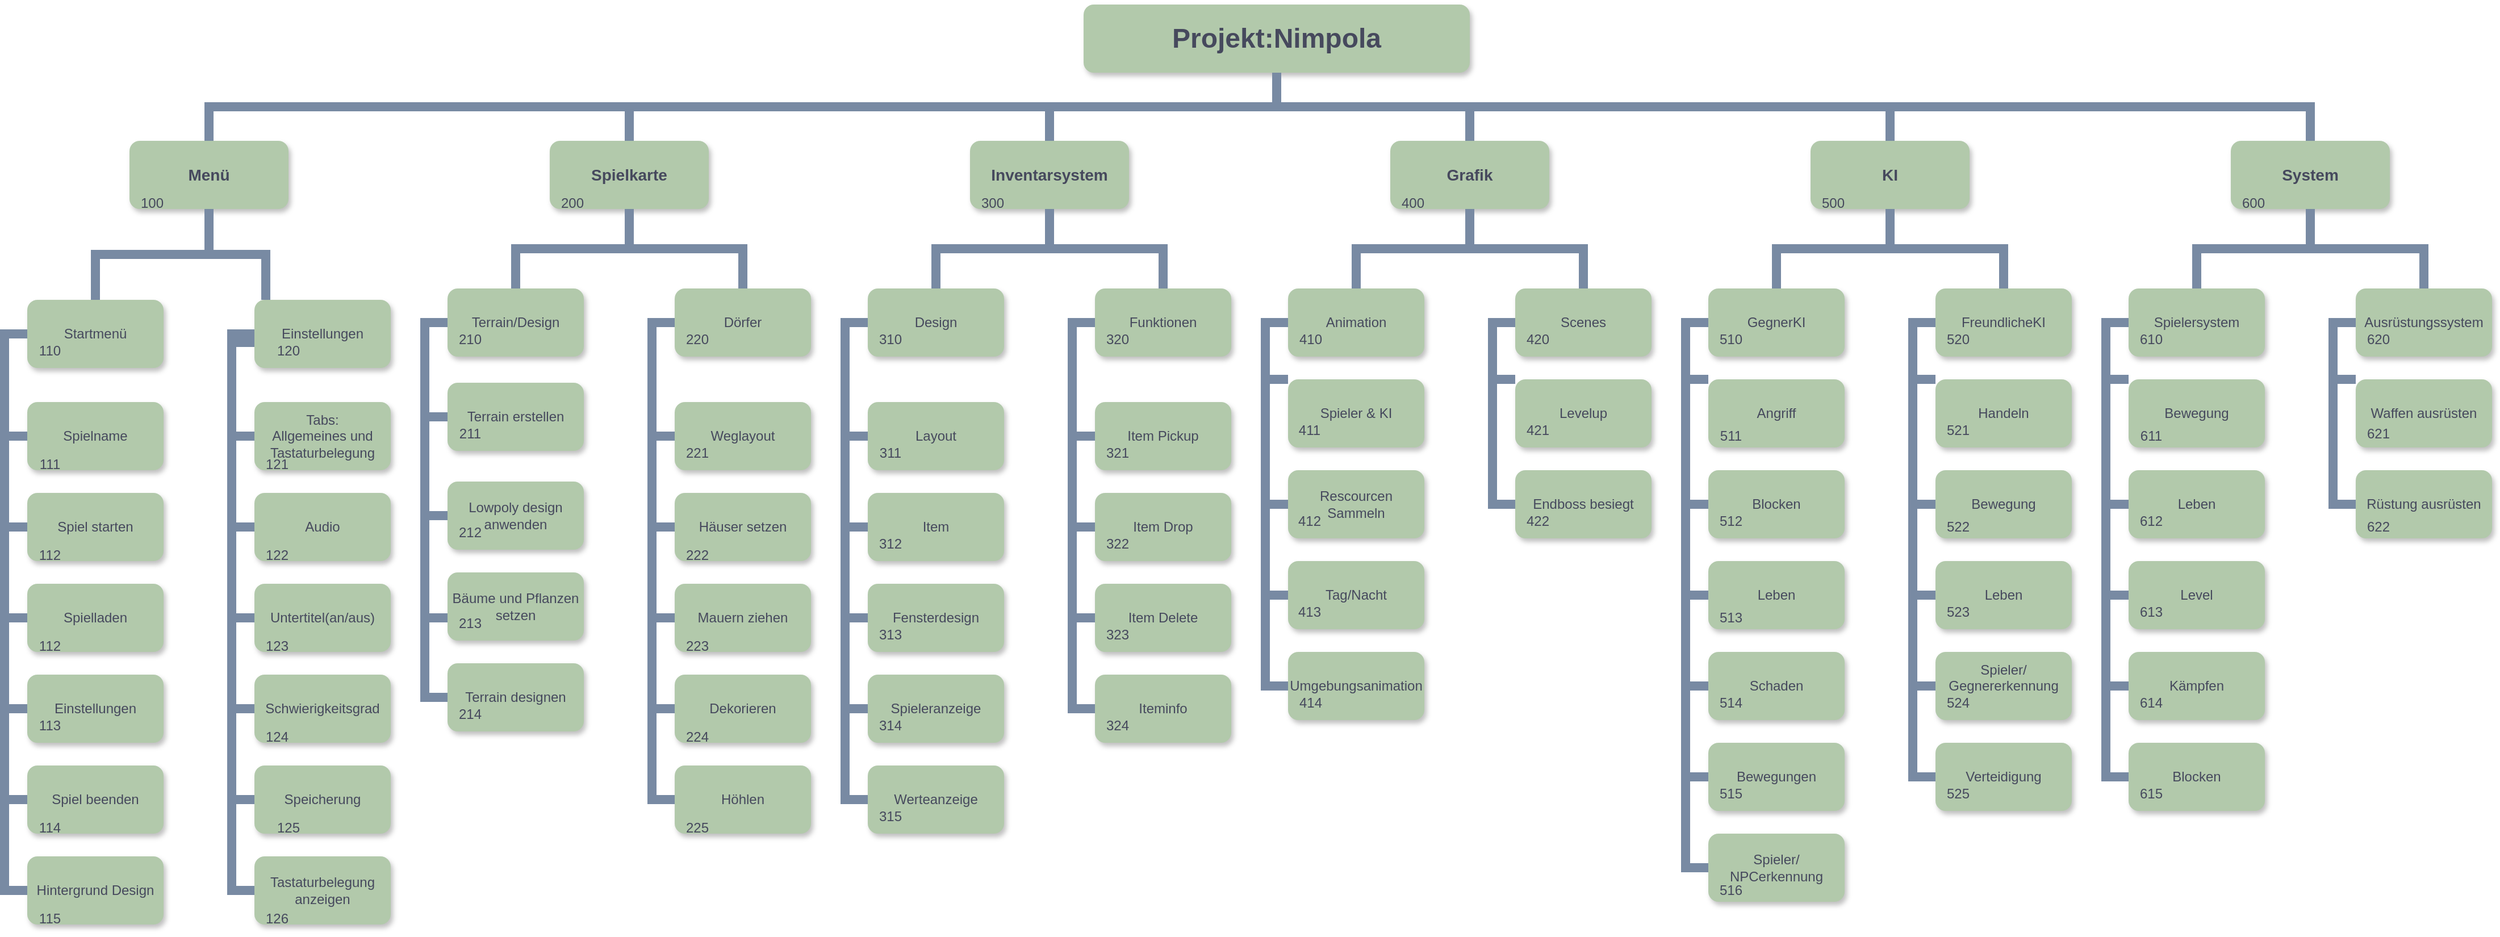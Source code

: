 <mxfile version="13.9.9" type="device"><diagram name="Page-1" id="64c3da0e-402f-94eb-ee01-a36477274f13"><mxGraphModel dx="1806" dy="834" grid="1" gridSize="10" guides="1" tooltips="1" connect="1" arrows="1" fold="1" page="1" pageScale="1" pageWidth="1169" pageHeight="826" background="none" math="0" shadow="0"><root><mxCell id="0"/><mxCell id="1" parent="0"/><mxCell id="2" value="Projekt:Nimpola" style="whiteSpace=wrap;rounded=1;shadow=1;fillColor=#B2C9AB;strokeColor=none;fontColor=#46495D;fontStyle=1;fontSize=24;labelBackgroundColor=none;" parent="1" vertex="1"><mxGeometry x="1000" y="50" width="340" height="60" as="geometry"/></mxCell><mxCell id="3" value="Menü" style="whiteSpace=wrap;rounded=1;fillColor=#B2C9AB;strokeColor=none;shadow=1;fontColor=#46495D;fontStyle=1;fontSize=14;labelBackgroundColor=none;" parent="1" vertex="1"><mxGeometry x="160" y="170.0" width="140" height="60" as="geometry"/></mxCell><mxCell id="4" value="Spielkarte" style="whiteSpace=wrap;rounded=1;fillColor=#B2C9AB;strokeColor=none;shadow=1;fontColor=#46495D;fontStyle=1;fontSize=14;labelBackgroundColor=none;" parent="1" vertex="1"><mxGeometry x="530" y="170.0" width="140" height="60" as="geometry"/></mxCell><mxCell id="5" value="System" style="whiteSpace=wrap;rounded=1;fillColor=#B2C9AB;strokeColor=none;shadow=1;fontColor=#46495D;fontStyle=1;fontSize=14;labelBackgroundColor=none;" parent="1" vertex="1"><mxGeometry x="2010" y="170.0" width="140" height="60" as="geometry"/></mxCell><mxCell id="6" value="Inventarsystem" style="whiteSpace=wrap;rounded=1;fillColor=#B2C9AB;strokeColor=none;shadow=1;fontColor=#46495D;fontStyle=1;fontSize=14;labelBackgroundColor=none;" parent="1" vertex="1"><mxGeometry x="900" y="170.0" width="140" height="60" as="geometry"/></mxCell><mxCell id="7" value="Grafik" style="whiteSpace=wrap;rounded=1;fillColor=#B2C9AB;strokeColor=none;shadow=1;fontColor=#46495D;fontStyle=1;fontSize=14;labelBackgroundColor=none;" parent="1" vertex="1"><mxGeometry x="1270" y="170.0" width="140" height="60" as="geometry"/></mxCell><mxCell id="8" value="KI" style="whiteSpace=wrap;rounded=1;fillColor=#B2C9AB;strokeColor=none;shadow=1;fontColor=#46495D;fontStyle=1;fontSize=14;labelBackgroundColor=none;" parent="1" vertex="1"><mxGeometry x="1640" y="170.0" width="140" height="60" as="geometry"/></mxCell><mxCell id="10" value="Startmenü" style="whiteSpace=wrap;rounded=1;fillColor=#B2C9AB;strokeColor=none;shadow=1;fontColor=#46495D;labelBackgroundColor=none;" parent="1" vertex="1"><mxGeometry x="70" y="310.0" width="120" height="60" as="geometry"/></mxCell><mxCell id="12" value="Einstellungen" style="whiteSpace=wrap;rounded=1;fillColor=#B2C9AB;strokeColor=none;shadow=1;fontColor=#46495D;labelBackgroundColor=none;" parent="1" vertex="1"><mxGeometry x="270" y="310.0" width="120" height="60" as="geometry"/></mxCell><mxCell id="23" value="Spielname" style="whiteSpace=wrap;rounded=1;fillColor=#B2C9AB;strokeColor=none;shadow=1;fontColor=#46495D;fontStyle=0;labelBackgroundColor=none;" parent="1" vertex="1"><mxGeometry x="70.0" y="400.0" width="120" height="60" as="geometry"/></mxCell><mxCell id="24" value="Spiel starten" style="whiteSpace=wrap;rounded=1;fillColor=#B2C9AB;strokeColor=none;shadow=1;fontColor=#46495D;fontStyle=0;labelBackgroundColor=none;" parent="1" vertex="1"><mxGeometry x="70.0" y="480.0" width="120" height="60" as="geometry"/></mxCell><mxCell id="25" value="Spielladen" style="whiteSpace=wrap;rounded=1;fillColor=#B2C9AB;strokeColor=none;shadow=1;fontColor=#46495D;fontStyle=0;labelBackgroundColor=none;" parent="1" vertex="1"><mxGeometry x="70.0" y="560.0" width="120" height="60" as="geometry"/></mxCell><mxCell id="26" value="Einstellungen" style="whiteSpace=wrap;rounded=1;fillColor=#B2C9AB;strokeColor=none;shadow=1;fontColor=#46495D;fontStyle=0;labelBackgroundColor=none;" parent="1" vertex="1"><mxGeometry x="70.0" y="640.0" width="120" height="60" as="geometry"/></mxCell><mxCell id="27" value="Spiel beenden" style="whiteSpace=wrap;rounded=1;fillColor=#B2C9AB;strokeColor=none;shadow=1;fontColor=#46495D;fontStyle=0;labelBackgroundColor=none;" parent="1" vertex="1"><mxGeometry x="70.0" y="720.0" width="120" height="60" as="geometry"/></mxCell><mxCell id="38" value="Tabs:&#10;Allgemeines und Tastaturbelegung" style="whiteSpace=wrap;rounded=1;fillColor=#B2C9AB;strokeColor=none;shadow=1;fontColor=#46495D;fontStyle=0;labelBackgroundColor=none;" parent="1" vertex="1"><mxGeometry x="270.0" y="400.0" width="120" height="60" as="geometry"/></mxCell><mxCell id="39" value="Audio" style="whiteSpace=wrap;rounded=1;fillColor=#B2C9AB;strokeColor=none;shadow=1;fontColor=#46495D;fontStyle=0;labelBackgroundColor=none;" parent="1" vertex="1"><mxGeometry x="270.0" y="480.0" width="120" height="60" as="geometry"/></mxCell><mxCell id="40" value="Untertitel(an/aus)" style="whiteSpace=wrap;rounded=1;fillColor=#B2C9AB;strokeColor=none;shadow=1;fontColor=#46495D;fontStyle=0;labelBackgroundColor=none;" parent="1" vertex="1"><mxGeometry x="270.0" y="560.0" width="120" height="60" as="geometry"/></mxCell><mxCell id="41" value="Schwierigkeitsgrad" style="whiteSpace=wrap;rounded=1;fillColor=#B2C9AB;strokeColor=none;shadow=1;fontColor=#46495D;fontStyle=0;labelBackgroundColor=none;" parent="1" vertex="1"><mxGeometry x="270.0" y="640.0" width="120" height="60" as="geometry"/></mxCell><mxCell id="42" value="Speicherung" style="whiteSpace=wrap;rounded=1;fillColor=#B2C9AB;strokeColor=none;shadow=1;fontColor=#46495D;fontStyle=0;labelBackgroundColor=none;" parent="1" vertex="1"><mxGeometry x="270" y="720.0" width="120" height="60" as="geometry"/></mxCell><mxCell id="43" value="Terrain/Design" style="whiteSpace=wrap;rounded=1;fillColor=#B2C9AB;strokeColor=none;shadow=1;fontColor=#46495D;labelBackgroundColor=none;" parent="1" vertex="1"><mxGeometry x="440.0" y="300.0" width="120" height="60" as="geometry"/></mxCell><mxCell id="44" value="Dörfer" style="whiteSpace=wrap;rounded=1;fillColor=#B2C9AB;strokeColor=none;shadow=1;fontColor=#46495D;labelBackgroundColor=none;" parent="1" vertex="1"><mxGeometry x="640.0" y="300.0" width="120" height="60" as="geometry"/></mxCell><mxCell id="45" value="Terrain erstellen" style="whiteSpace=wrap;rounded=1;fillColor=#B2C9AB;strokeColor=none;shadow=1;fontColor=#46495D;fontStyle=0;labelBackgroundColor=none;" parent="1" vertex="1"><mxGeometry x="440" y="383" width="120" height="60" as="geometry"/></mxCell><mxCell id="46" value="Lowpoly design anwenden" style="whiteSpace=wrap;rounded=1;fillColor=#B2C9AB;strokeColor=none;shadow=1;fontColor=#46495D;fontStyle=0;labelBackgroundColor=none;" parent="1" vertex="1"><mxGeometry x="440.0" y="470.0" width="120" height="60" as="geometry"/></mxCell><mxCell id="50" value="Bäume und Pflanzen setzen" style="whiteSpace=wrap;rounded=1;fillColor=#B2C9AB;strokeColor=none;shadow=1;fontColor=#46495D;fontStyle=0;labelBackgroundColor=none;" parent="1" vertex="1"><mxGeometry x="440.0" y="550.0" width="120" height="60" as="geometry"/></mxCell><mxCell id="52" value="Terrain designen" style="whiteSpace=wrap;rounded=1;fillColor=#B2C9AB;strokeColor=none;shadow=1;fontColor=#46495D;fontStyle=0;labelBackgroundColor=none;" parent="1" vertex="1"><mxGeometry x="440.0" y="630.0" width="120" height="60" as="geometry"/></mxCell><mxCell id="103" value="" style="edgeStyle=elbowEdgeStyle;elbow=vertical;rounded=0;fontColor=default;endArrow=none;endFill=0;strokeWidth=8;strokeColor=#788AA3;labelBackgroundColor=none;" parent="1" source="3" edge="1"><mxGeometry width="100" height="100" relative="1" as="geometry"><mxPoint x="20" y="290" as="sourcePoint"/><mxPoint x="230" y="170" as="targetPoint"/><Array as="points"><mxPoint x="230" y="170"/></Array></mxGeometry></mxCell><mxCell id="104" value="" style="edgeStyle=elbowEdgeStyle;elbow=vertical;rounded=0;fontColor=default;endArrow=none;endFill=0;strokeWidth=8;strokeColor=#788AA3;labelBackgroundColor=none;" parent="1" target="12" edge="1"><mxGeometry width="100" height="100" relative="1" as="geometry"><mxPoint x="230" y="270" as="sourcePoint"/><mxPoint x="460" y="190" as="targetPoint"/><Array as="points"><mxPoint x="280" y="270"/></Array></mxGeometry></mxCell><mxCell id="105" value="" style="edgeStyle=elbowEdgeStyle;elbow=horizontal;rounded=0;fontColor=default;endArrow=none;endFill=0;strokeWidth=8;strokeColor=#788AA3;labelBackgroundColor=none;" parent="1" source="10" target="23" edge="1"><mxGeometry width="100" height="100" relative="1" as="geometry"><mxPoint x="10" y="480" as="sourcePoint"/><mxPoint x="110" y="380" as="targetPoint"/><Array as="points"><mxPoint x="50" y="380"/></Array></mxGeometry></mxCell><mxCell id="106" value="" style="edgeStyle=elbowEdgeStyle;elbow=horizontal;rounded=0;fontColor=default;endArrow=none;endFill=0;strokeWidth=8;strokeColor=#788AA3;labelBackgroundColor=none;" parent="1" source="10" target="24" edge="1"><mxGeometry width="100" height="100" relative="1" as="geometry"><mxPoint x="80" y="340" as="sourcePoint"/><mxPoint x="80" y="440" as="targetPoint"/><Array as="points"><mxPoint x="50" y="400"/></Array></mxGeometry></mxCell><mxCell id="107" value="" style="edgeStyle=elbowEdgeStyle;elbow=horizontal;rounded=0;fontColor=default;endArrow=none;endFill=0;strokeWidth=8;strokeColor=#788AA3;labelBackgroundColor=none;entryX=0;entryY=0.5;entryDx=0;entryDy=0;" parent="1" source="10" target="27" edge="1"><mxGeometry width="100" height="100" relative="1" as="geometry"><mxPoint x="80" y="340" as="sourcePoint"/><mxPoint x="70" y="830" as="targetPoint"/><Array as="points"><mxPoint x="50" y="540"/></Array></mxGeometry></mxCell><mxCell id="109" value="" style="edgeStyle=elbowEdgeStyle;elbow=horizontal;rounded=0;fontColor=default;endArrow=none;endFill=0;strokeWidth=8;strokeColor=#788AA3;labelBackgroundColor=none;" parent="1" source="10" target="26" edge="1"><mxGeometry width="100" height="100" relative="1" as="geometry"><mxPoint x="100" y="360" as="sourcePoint"/><mxPoint x="100" y="460" as="targetPoint"/><Array as="points"><mxPoint x="50" y="410"/></Array></mxGeometry></mxCell><mxCell id="110" value="" style="edgeStyle=elbowEdgeStyle;elbow=horizontal;rounded=0;fontColor=default;endArrow=none;endFill=0;strokeWidth=8;strokeColor=#788AA3;labelBackgroundColor=none;" parent="1" source="10" target="25" edge="1"><mxGeometry width="100" height="100" relative="1" as="geometry"><mxPoint x="110" y="370" as="sourcePoint"/><mxPoint x="110" y="470" as="targetPoint"/><Array as="points"><mxPoint x="50" y="430"/></Array></mxGeometry></mxCell><mxCell id="111" value="" style="edgeStyle=elbowEdgeStyle;elbow=horizontal;rounded=0;fontColor=default;endArrow=none;endFill=0;strokeWidth=8;strokeColor=#788AA3;labelBackgroundColor=none;exitX=0;exitY=0.25;exitDx=0;exitDy=0;" parent="1" source="9U1mu1RjLdUIGt9OpGDY-237" target="38" edge="1"><mxGeometry width="100" height="100" relative="1" as="geometry"><mxPoint x="260" y="330.0" as="sourcePoint"/><mxPoint x="260" y="430.0" as="targetPoint"/><Array as="points"><mxPoint x="250" y="380"/></Array></mxGeometry></mxCell><mxCell id="112" value="" style="edgeStyle=elbowEdgeStyle;elbow=horizontal;rounded=0;fontColor=default;endArrow=none;endFill=0;strokeWidth=8;strokeColor=#788AA3;labelBackgroundColor=none;" parent="1" source="12" target="39" edge="1"><mxGeometry width="100" height="100" relative="1" as="geometry"><mxPoint x="260" y="330.0" as="sourcePoint"/><mxPoint x="260" y="510.0" as="targetPoint"/><Array as="points"><mxPoint x="250" y="420"/></Array></mxGeometry></mxCell><mxCell id="113" value="" style="edgeStyle=elbowEdgeStyle;elbow=horizontal;rounded=0;fontColor=default;endArrow=none;endFill=0;strokeWidth=8;strokeColor=#788AA3;labelBackgroundColor=none;" parent="1" source="12" target="42" edge="1"><mxGeometry width="100" height="100" relative="1" as="geometry"><mxPoint x="260" y="330.0" as="sourcePoint"/><mxPoint x="260.0" y="750.0" as="targetPoint"/><Array as="points"><mxPoint x="250" y="540"/></Array></mxGeometry></mxCell><mxCell id="114" value="" style="edgeStyle=elbowEdgeStyle;elbow=horizontal;rounded=0;fontColor=default;endArrow=none;endFill=0;strokeWidth=8;strokeColor=#788AA3;labelBackgroundColor=none;" parent="1" source="12" target="41" edge="1"><mxGeometry width="100" height="100" relative="1" as="geometry"><mxPoint x="260" y="330.0" as="sourcePoint"/><mxPoint x="260.0" y="670.0" as="targetPoint"/><Array as="points"><mxPoint x="250" y="500"/></Array></mxGeometry></mxCell><mxCell id="115" value="" style="edgeStyle=elbowEdgeStyle;elbow=horizontal;rounded=0;fontColor=default;endArrow=none;endFill=0;strokeWidth=8;strokeColor=#788AA3;labelBackgroundColor=none;" parent="1" source="12" target="40" edge="1"><mxGeometry width="100" height="100" relative="1" as="geometry"><mxPoint x="260" y="330.0" as="sourcePoint"/><mxPoint x="260" y="590.0" as="targetPoint"/><Array as="points"><mxPoint x="250" y="460"/></Array></mxGeometry></mxCell><mxCell id="116" value="" style="edgeStyle=elbowEdgeStyle;elbow=vertical;rounded=0;fontColor=default;endArrow=none;endFill=0;strokeWidth=8;strokeColor=#788AA3;labelBackgroundColor=none;" parent="1" source="4" target="43" edge="1"><mxGeometry width="100" height="100" relative="1" as="geometry"><mxPoint x="240" y="240.0" as="sourcePoint"/><mxPoint x="140" y="310" as="targetPoint"/></mxGeometry></mxCell><mxCell id="117" value="" style="edgeStyle=elbowEdgeStyle;elbow=vertical;rounded=0;fontColor=default;endArrow=none;endFill=0;strokeWidth=8;strokeColor=#788AA3;labelBackgroundColor=none;" parent="1" source="4" target="44" edge="1"><mxGeometry width="100" height="100" relative="1" as="geometry"><mxPoint x="240" y="240.0" as="sourcePoint"/><mxPoint x="340" y="310" as="targetPoint"/></mxGeometry></mxCell><mxCell id="118" value="" style="edgeStyle=elbowEdgeStyle;elbow=horizontal;rounded=0;fontColor=default;endArrow=none;endFill=0;strokeWidth=8;strokeColor=#788AA3;labelBackgroundColor=none;" parent="1" source="43" target="45" edge="1"><mxGeometry width="100" height="100" relative="1" as="geometry"><mxPoint x="420" y="330.0" as="sourcePoint"/><mxPoint x="430.0" y="430" as="targetPoint"/><Array as="points"><mxPoint x="420" y="380"/></Array></mxGeometry></mxCell><mxCell id="119" value="" style="edgeStyle=elbowEdgeStyle;elbow=horizontal;rounded=0;fontColor=default;endArrow=none;endFill=0;strokeWidth=8;strokeColor=#788AA3;labelBackgroundColor=none;" parent="1" source="43" target="46" edge="1"><mxGeometry width="100" height="100" relative="1" as="geometry"><mxPoint x="430" y="330" as="sourcePoint"/><mxPoint x="430.0" y="510" as="targetPoint"/><Array as="points"><mxPoint x="420" y="420"/></Array></mxGeometry></mxCell><mxCell id="127" value="" style="edgeStyle=elbowEdgeStyle;elbow=horizontal;rounded=0;fontColor=default;endArrow=none;endFill=0;strokeWidth=8;strokeColor=#788AA3;labelBackgroundColor=none;entryX=0;entryY=0.5;entryDx=0;entryDy=0;" parent="1" target="52" edge="1"><mxGeometry width="100" height="100" relative="1" as="geometry"><mxPoint x="420" y="510" as="sourcePoint"/><mxPoint x="430" y="670" as="targetPoint"/><Array as="points"><mxPoint x="420" y="650"/></Array></mxGeometry></mxCell><mxCell id="133" value="Design" style="whiteSpace=wrap;rounded=1;fillColor=#B2C9AB;strokeColor=none;shadow=1;fontColor=#46495D;labelBackgroundColor=none;" parent="1" vertex="1"><mxGeometry x="810.0" y="300.0" width="120" height="60" as="geometry"/></mxCell><mxCell id="134" value="Funktionen" style="whiteSpace=wrap;rounded=1;fillColor=#B2C9AB;strokeColor=none;shadow=1;fontColor=#46495D;labelBackgroundColor=none;" parent="1" vertex="1"><mxGeometry x="1010.0" y="300.0" width="120" height="60" as="geometry"/></mxCell><mxCell id="135" value="Layout" style="whiteSpace=wrap;rounded=1;fillColor=#B2C9AB;strokeColor=none;shadow=1;fontColor=#46495D;fontStyle=0;labelBackgroundColor=none;" parent="1" vertex="1"><mxGeometry x="810.0" y="400.0" width="120" height="60" as="geometry"/></mxCell><mxCell id="136" value="Item" style="whiteSpace=wrap;rounded=1;fillColor=#B2C9AB;strokeColor=none;shadow=1;fontColor=#46495D;fontStyle=0;labelBackgroundColor=none;" parent="1" vertex="1"><mxGeometry x="810.0" y="480.0" width="120" height="60" as="geometry"/></mxCell><mxCell id="137" value="Fensterdesign" style="whiteSpace=wrap;rounded=1;fillColor=#B2C9AB;strokeColor=none;shadow=1;fontColor=#46495D;fontStyle=0;labelBackgroundColor=none;" parent="1" vertex="1"><mxGeometry x="810.0" y="560.0" width="120" height="60" as="geometry"/></mxCell><mxCell id="138" value="Spieleranzeige" style="whiteSpace=wrap;rounded=1;fillColor=#B2C9AB;strokeColor=none;shadow=1;fontColor=#46495D;fontStyle=0;labelBackgroundColor=none;" parent="1" vertex="1"><mxGeometry x="810" y="640.0" width="120" height="60" as="geometry"/></mxCell><mxCell id="139" value="Werteanzeige" style="whiteSpace=wrap;rounded=1;fillColor=#B2C9AB;strokeColor=none;shadow=1;fontColor=#46495D;fontStyle=0;labelBackgroundColor=none;" parent="1" vertex="1"><mxGeometry x="810.0" y="720.0" width="120" height="60" as="geometry"/></mxCell><mxCell id="140" value="Item Pickup" style="whiteSpace=wrap;rounded=1;fillColor=#B2C9AB;strokeColor=none;shadow=1;fontColor=#46495D;fontStyle=0;labelBackgroundColor=none;" parent="1" vertex="1"><mxGeometry x="1010.0" y="400.0" width="120" height="60" as="geometry"/></mxCell><mxCell id="141" value="Item Drop" style="whiteSpace=wrap;rounded=1;fillColor=#B2C9AB;strokeColor=none;shadow=1;fontColor=#46495D;fontStyle=0;labelBackgroundColor=none;" parent="1" vertex="1"><mxGeometry x="1010.0" y="480.0" width="120" height="60" as="geometry"/></mxCell><mxCell id="142" value="Item Delete" style="whiteSpace=wrap;rounded=1;fillColor=#B2C9AB;strokeColor=none;shadow=1;fontColor=#46495D;fontStyle=0;labelBackgroundColor=none;" parent="1" vertex="1"><mxGeometry x="1010.0" y="560.0" width="120" height="60" as="geometry"/></mxCell><mxCell id="143" value="Iteminfo" style="whiteSpace=wrap;rounded=1;fillColor=#B2C9AB;strokeColor=none;shadow=1;fontColor=#46495D;fontStyle=0;labelBackgroundColor=none;" parent="1" vertex="1"><mxGeometry x="1010.0" y="640.0" width="120" height="60" as="geometry"/></mxCell><mxCell id="145" value="" style="edgeStyle=elbowEdgeStyle;elbow=horizontal;rounded=0;fontColor=default;endArrow=none;endFill=0;strokeWidth=8;strokeColor=#788AA3;labelBackgroundColor=none;" parent="1" source="133" target="135" edge="1"><mxGeometry width="100" height="100" relative="1" as="geometry"><mxPoint x="790" y="330.0" as="sourcePoint"/><mxPoint x="800.0" y="430" as="targetPoint"/><Array as="points"><mxPoint x="790" y="380"/></Array></mxGeometry></mxCell><mxCell id="146" value="" style="edgeStyle=elbowEdgeStyle;elbow=horizontal;rounded=0;fontColor=default;endArrow=none;endFill=0;strokeWidth=8;strokeColor=#788AA3;labelBackgroundColor=none;" parent="1" source="133" target="136" edge="1"><mxGeometry width="100" height="100" relative="1" as="geometry"><mxPoint x="800" y="330" as="sourcePoint"/><mxPoint x="800.0" y="510" as="targetPoint"/><Array as="points"><mxPoint x="790" y="420"/></Array></mxGeometry></mxCell><mxCell id="147" value="" style="edgeStyle=elbowEdgeStyle;elbow=horizontal;rounded=0;fontColor=default;endArrow=none;endFill=0;strokeWidth=8;strokeColor=#788AA3;labelBackgroundColor=none;" parent="1" source="133" target="139" edge="1"><mxGeometry width="100" height="100" relative="1" as="geometry"><mxPoint x="800" y="330" as="sourcePoint"/><mxPoint x="800" y="750" as="targetPoint"/><Array as="points"><mxPoint x="790" y="550"/></Array></mxGeometry></mxCell><mxCell id="148" value="" style="edgeStyle=elbowEdgeStyle;elbow=horizontal;rounded=0;fontColor=default;endArrow=none;endFill=0;strokeWidth=8;strokeColor=#788AA3;labelBackgroundColor=none;" parent="1" source="133" target="138" edge="1"><mxGeometry width="100" height="100" relative="1" as="geometry"><mxPoint x="800" y="330" as="sourcePoint"/><mxPoint x="800" y="670" as="targetPoint"/><Array as="points"><mxPoint x="790" y="500"/></Array></mxGeometry></mxCell><mxCell id="149" value="" style="edgeStyle=elbowEdgeStyle;elbow=horizontal;rounded=0;fontColor=default;endArrow=none;endFill=0;strokeWidth=8;strokeColor=#788AA3;labelBackgroundColor=none;" parent="1" source="133" target="137" edge="1"><mxGeometry width="100" height="100" relative="1" as="geometry"><mxPoint x="800" y="330" as="sourcePoint"/><mxPoint x="800.0" y="590" as="targetPoint"/><Array as="points"><mxPoint x="790" y="470"/></Array></mxGeometry></mxCell><mxCell id="150" value="" style="edgeStyle=elbowEdgeStyle;elbow=horizontal;rounded=0;fontColor=default;endArrow=none;endFill=0;strokeWidth=8;strokeColor=#788AA3;labelBackgroundColor=none;" parent="1" source="134" target="140" edge="1"><mxGeometry width="100" height="100" relative="1" as="geometry"><mxPoint x="980" y="330.0" as="sourcePoint"/><mxPoint x="990.0" y="430" as="targetPoint"/><Array as="points"><mxPoint x="990" y="380"/></Array></mxGeometry></mxCell><mxCell id="151" value="" style="edgeStyle=elbowEdgeStyle;elbow=horizontal;rounded=0;fontColor=default;endArrow=none;endFill=0;strokeWidth=8;strokeColor=#788AA3;labelBackgroundColor=none;" parent="1" source="134" target="141" edge="1"><mxGeometry width="100" height="100" relative="1" as="geometry"><mxPoint x="990" y="330" as="sourcePoint"/><mxPoint x="990.0" y="510" as="targetPoint"/><Array as="points"><mxPoint x="990" y="420"/></Array></mxGeometry></mxCell><mxCell id="153" value="" style="edgeStyle=elbowEdgeStyle;elbow=horizontal;rounded=0;fontColor=default;endArrow=none;endFill=0;strokeWidth=8;strokeColor=#788AA3;labelBackgroundColor=none;" parent="1" source="134" target="143" edge="1"><mxGeometry width="100" height="100" relative="1" as="geometry"><mxPoint x="990" y="330" as="sourcePoint"/><mxPoint x="990" y="670" as="targetPoint"/><Array as="points"><mxPoint x="990" y="500"/></Array></mxGeometry></mxCell><mxCell id="154" value="" style="edgeStyle=elbowEdgeStyle;elbow=horizontal;rounded=0;fontColor=default;endArrow=none;endFill=0;strokeWidth=8;strokeColor=#788AA3;labelBackgroundColor=none;" parent="1" source="134" target="142" edge="1"><mxGeometry width="100" height="100" relative="1" as="geometry"><mxPoint x="990" y="330" as="sourcePoint"/><mxPoint x="990.0" y="590" as="targetPoint"/><Array as="points"><mxPoint x="990" y="470"/></Array></mxGeometry></mxCell><mxCell id="155" value="Animation" style="whiteSpace=wrap;rounded=1;fillColor=#B2C9AB;strokeColor=none;shadow=1;fontColor=#46495D;labelBackgroundColor=none;" parent="1" vertex="1"><mxGeometry x="1180.0" y="300.0" width="120" height="60" as="geometry"/></mxCell><mxCell id="156" value="Scenes" style="whiteSpace=wrap;rounded=1;fillColor=#B2C9AB;strokeColor=none;shadow=1;fontColor=#46495D;labelBackgroundColor=none;" parent="1" vertex="1"><mxGeometry x="1380.0" y="300.0" width="120" height="60" as="geometry"/></mxCell><mxCell id="157" value="Spieler &amp; KI" style="whiteSpace=wrap;rounded=1;fillColor=#B2C9AB;strokeColor=none;shadow=1;fontColor=#46495D;fontStyle=0;labelBackgroundColor=none;" parent="1" vertex="1"><mxGeometry x="1180.0" y="380.0" width="120" height="60" as="geometry"/></mxCell><mxCell id="158" value="Rescourcen Sammeln" style="whiteSpace=wrap;rounded=1;fillColor=#B2C9AB;strokeColor=none;shadow=1;fontColor=#46495D;fontStyle=0;labelBackgroundColor=none;" parent="1" vertex="1"><mxGeometry x="1180" y="460.0" width="120" height="60" as="geometry"/></mxCell><mxCell id="159" value="Tag/Nacht" style="whiteSpace=wrap;rounded=1;fillColor=#B2C9AB;strokeColor=none;shadow=1;fontColor=#46495D;fontStyle=0;labelBackgroundColor=none;" parent="1" vertex="1"><mxGeometry x="1180.0" y="540.0" width="120" height="60" as="geometry"/></mxCell><mxCell id="160" value="Umgebungsanimation" style="whiteSpace=wrap;rounded=1;fillColor=#B2C9AB;strokeColor=none;shadow=1;fontColor=#46495D;fontStyle=0;labelBackgroundColor=none;" parent="1" vertex="1"><mxGeometry x="1180" y="620.0" width="120" height="60" as="geometry"/></mxCell><mxCell id="162" value="Levelup" style="whiteSpace=wrap;rounded=1;fillColor=#B2C9AB;strokeColor=none;shadow=1;fontColor=#46495D;fontStyle=0;labelBackgroundColor=none;" parent="1" vertex="1"><mxGeometry x="1380.0" y="380.0" width="120" height="60" as="geometry"/></mxCell><mxCell id="163" value="Endboss besiegt" style="whiteSpace=wrap;rounded=1;fillColor=#B2C9AB;strokeColor=none;shadow=1;fontColor=#46495D;fontStyle=0;labelBackgroundColor=none;" parent="1" vertex="1"><mxGeometry x="1380.0" y="460.0" width="120" height="60" as="geometry"/></mxCell><mxCell id="167" value="" style="edgeStyle=elbowEdgeStyle;elbow=horizontal;rounded=0;fontColor=default;endArrow=none;endFill=0;strokeWidth=8;strokeColor=#788AA3;labelBackgroundColor=none;" parent="1" source="155" target="157" edge="1"><mxGeometry width="100" height="100" relative="1" as="geometry"><mxPoint x="1160" y="330.0" as="sourcePoint"/><mxPoint x="1170.0" y="430.0" as="targetPoint"/><Array as="points"><mxPoint x="1160" y="380.0"/></Array></mxGeometry></mxCell><mxCell id="168" value="" style="edgeStyle=elbowEdgeStyle;elbow=horizontal;rounded=0;fontColor=default;endArrow=none;endFill=0;strokeWidth=8;strokeColor=#788AA3;labelBackgroundColor=none;" parent="1" source="155" target="158" edge="1"><mxGeometry width="100" height="100" relative="1" as="geometry"><mxPoint x="1170" y="330.0" as="sourcePoint"/><mxPoint x="1170.0" y="510.0" as="targetPoint"/><Array as="points"><mxPoint x="1160" y="420.0"/></Array></mxGeometry></mxCell><mxCell id="169" value="" style="edgeStyle=elbowEdgeStyle;elbow=horizontal;rounded=0;fontColor=default;endArrow=none;endFill=0;strokeWidth=8;strokeColor=#788AA3;labelBackgroundColor=none;" parent="1" source="155" edge="1"><mxGeometry width="100" height="100" relative="1" as="geometry"><mxPoint x="1170" y="330.0" as="sourcePoint"/><mxPoint x="1160" y="650" as="targetPoint"/><Array as="points"><mxPoint x="1160" y="550.0"/></Array></mxGeometry></mxCell><mxCell id="170" value="" style="edgeStyle=elbowEdgeStyle;elbow=horizontal;rounded=0;fontColor=default;endArrow=none;endFill=0;strokeWidth=8;strokeColor=#788AA3;labelBackgroundColor=none;" parent="1" source="155" target="160" edge="1"><mxGeometry width="100" height="100" relative="1" as="geometry"><mxPoint x="1170" y="330.0" as="sourcePoint"/><mxPoint x="1170" y="670.0" as="targetPoint"/><Array as="points"><mxPoint x="1160" y="500.0"/></Array></mxGeometry></mxCell><mxCell id="171" value="" style="edgeStyle=elbowEdgeStyle;elbow=horizontal;rounded=0;fontColor=default;endArrow=none;endFill=0;strokeWidth=8;strokeColor=#788AA3;labelBackgroundColor=none;" parent="1" source="155" target="159" edge="1"><mxGeometry width="100" height="100" relative="1" as="geometry"><mxPoint x="1170" y="330.0" as="sourcePoint"/><mxPoint x="1170.0" y="590.0" as="targetPoint"/><Array as="points"><mxPoint x="1160" y="470.0"/></Array></mxGeometry></mxCell><mxCell id="172" value="" style="edgeStyle=elbowEdgeStyle;elbow=horizontal;rounded=0;fontColor=default;endArrow=none;endFill=0;strokeWidth=8;strokeColor=#788AA3;labelBackgroundColor=none;" parent="1" source="156" target="162" edge="1"><mxGeometry width="100" height="100" relative="1" as="geometry"><mxPoint x="1350" y="330.0" as="sourcePoint"/><mxPoint x="1360.0" y="430.0" as="targetPoint"/><Array as="points"><mxPoint x="1360" y="380.0"/></Array></mxGeometry></mxCell><mxCell id="173" value="" style="edgeStyle=elbowEdgeStyle;elbow=horizontal;rounded=0;fontColor=default;endArrow=none;endFill=0;strokeWidth=8;strokeColor=#788AA3;labelBackgroundColor=none;" parent="1" source="156" target="163" edge="1"><mxGeometry width="100" height="100" relative="1" as="geometry"><mxPoint x="1360" y="330.0" as="sourcePoint"/><mxPoint x="1360.0" y="510.0" as="targetPoint"/><Array as="points"><mxPoint x="1360" y="420.0"/></Array></mxGeometry></mxCell><mxCell id="175" value="" style="edgeStyle=elbowEdgeStyle;elbow=horizontal;rounded=0;fontColor=default;endArrow=none;endFill=0;strokeWidth=8;strokeColor=#788AA3;labelBackgroundColor=none;" parent="1" source="156" edge="1"><mxGeometry width="100" height="100" relative="1" as="geometry"><mxPoint x="1360" y="330.0" as="sourcePoint"/><mxPoint x="1360" y="490" as="targetPoint"/><Array as="points"><mxPoint x="1360" y="500.0"/></Array></mxGeometry></mxCell><mxCell id="176" value="" style="edgeStyle=elbowEdgeStyle;elbow=horizontal;rounded=0;fontColor=default;endArrow=none;endFill=0;strokeWidth=8;strokeColor=#788AA3;labelBackgroundColor=none;" parent="1" source="156" edge="1"><mxGeometry width="100" height="100" relative="1" as="geometry"><mxPoint x="1360" y="330.0" as="sourcePoint"/><mxPoint x="1360" y="490" as="targetPoint"/><Array as="points"><mxPoint x="1360" y="470.0"/></Array></mxGeometry></mxCell><mxCell id="177" value="GegnerKI" style="whiteSpace=wrap;rounded=1;fillColor=#B2C9AB;strokeColor=none;shadow=1;fontColor=#46495D;labelBackgroundColor=none;" parent="1" vertex="1"><mxGeometry x="1550.0" y="300.0" width="120" height="60" as="geometry"/></mxCell><mxCell id="178" value="FreundlicheKI" style="whiteSpace=wrap;rounded=1;fillColor=#B2C9AB;strokeColor=none;shadow=1;fontColor=#46495D;labelBackgroundColor=none;" parent="1" vertex="1"><mxGeometry x="1750.0" y="300.0" width="120" height="60" as="geometry"/></mxCell><mxCell id="179" value="Angriff" style="whiteSpace=wrap;rounded=1;fillColor=#B2C9AB;strokeColor=none;shadow=1;fontColor=#46495D;fontStyle=0;labelBackgroundColor=none;" parent="1" vertex="1"><mxGeometry x="1550.0" y="380.0" width="120" height="60" as="geometry"/></mxCell><mxCell id="180" value="Blocken" style="whiteSpace=wrap;rounded=1;fillColor=#B2C9AB;strokeColor=none;shadow=1;fontColor=#46495D;fontStyle=0;labelBackgroundColor=none;" parent="1" vertex="1"><mxGeometry x="1550" y="460.0" width="120" height="60" as="geometry"/></mxCell><mxCell id="181" value="Leben" style="whiteSpace=wrap;rounded=1;fillColor=#B2C9AB;strokeColor=none;shadow=1;fontColor=#46495D;fontStyle=0;labelBackgroundColor=none;" parent="1" vertex="1"><mxGeometry x="1550.0" y="540.0" width="120" height="60" as="geometry"/></mxCell><mxCell id="182" value="Schaden" style="whiteSpace=wrap;rounded=1;fillColor=#B2C9AB;strokeColor=none;shadow=1;fontColor=#46495D;fontStyle=0;labelBackgroundColor=none;" parent="1" vertex="1"><mxGeometry x="1550" y="620.0" width="120" height="60" as="geometry"/></mxCell><mxCell id="183" value="Bewegungen" style="whiteSpace=wrap;rounded=1;fillColor=#B2C9AB;strokeColor=none;shadow=1;fontColor=#46495D;fontStyle=0;labelBackgroundColor=none;" parent="1" vertex="1"><mxGeometry x="1550" y="700.0" width="120" height="60" as="geometry"/></mxCell><mxCell id="184" value="Handeln" style="whiteSpace=wrap;rounded=1;fillColor=#B2C9AB;strokeColor=none;shadow=1;fontColor=#46495D;fontStyle=0;labelBackgroundColor=none;" parent="1" vertex="1"><mxGeometry x="1750.0" y="380.0" width="120" height="60" as="geometry"/></mxCell><mxCell id="185" value="Bewegung" style="whiteSpace=wrap;rounded=1;fillColor=#B2C9AB;strokeColor=none;shadow=1;fontColor=#46495D;fontStyle=0;labelBackgroundColor=none;" parent="1" vertex="1"><mxGeometry x="1750.0" y="460.0" width="120" height="60" as="geometry"/></mxCell><mxCell id="186" value="Leben" style="whiteSpace=wrap;rounded=1;fillColor=#B2C9AB;strokeColor=none;shadow=1;fontColor=#46495D;fontStyle=0;labelBackgroundColor=none;" parent="1" vertex="1"><mxGeometry x="1750.0" y="540.0" width="120" height="60" as="geometry"/></mxCell><mxCell id="187" value="Spieler/&#10;Gegnererkennung&#10;" style="whiteSpace=wrap;rounded=1;fillColor=#B2C9AB;strokeColor=none;shadow=1;fontColor=#46495D;fontStyle=0;labelBackgroundColor=none;" parent="1" vertex="1"><mxGeometry x="1750.0" y="620.0" width="120" height="60" as="geometry"/></mxCell><mxCell id="188" value="Verteidigung" style="whiteSpace=wrap;rounded=1;fillColor=#B2C9AB;strokeColor=none;shadow=1;fontColor=#46495D;fontStyle=0;labelBackgroundColor=none;" parent="1" vertex="1"><mxGeometry x="1750.0" y="700.0" width="120" height="60" as="geometry"/></mxCell><mxCell id="189" value="" style="edgeStyle=elbowEdgeStyle;elbow=horizontal;rounded=0;fontColor=default;endArrow=none;endFill=0;strokeWidth=8;strokeColor=#788AA3;labelBackgroundColor=none;" parent="1" source="177" target="179" edge="1"><mxGeometry width="100" height="100" relative="1" as="geometry"><mxPoint x="1530" y="330.0" as="sourcePoint"/><mxPoint x="1540.0" y="430.0" as="targetPoint"/><Array as="points"><mxPoint x="1530" y="380.0"/></Array></mxGeometry></mxCell><mxCell id="190" value="" style="edgeStyle=elbowEdgeStyle;elbow=horizontal;rounded=0;fontColor=default;endArrow=none;endFill=0;strokeWidth=8;strokeColor=#788AA3;labelBackgroundColor=none;" parent="1" source="177" target="180" edge="1"><mxGeometry width="100" height="100" relative="1" as="geometry"><mxPoint x="1540" y="330.0" as="sourcePoint"/><mxPoint x="1540.0" y="510.0" as="targetPoint"/><Array as="points"><mxPoint x="1530" y="420.0"/></Array></mxGeometry></mxCell><mxCell id="191" value="" style="edgeStyle=elbowEdgeStyle;elbow=horizontal;rounded=0;fontColor=default;endArrow=none;endFill=0;strokeWidth=8;strokeColor=#788AA3;labelBackgroundColor=none;" parent="1" source="177" target="183" edge="1"><mxGeometry width="100" height="100" relative="1" as="geometry"><mxPoint x="1540" y="330.0" as="sourcePoint"/><mxPoint x="1540" y="750.0" as="targetPoint"/><Array as="points"><mxPoint x="1530" y="550.0"/></Array></mxGeometry></mxCell><mxCell id="192" value="" style="edgeStyle=elbowEdgeStyle;elbow=horizontal;rounded=0;fontColor=default;endArrow=none;endFill=0;strokeWidth=8;strokeColor=#788AA3;labelBackgroundColor=none;" parent="1" source="177" target="182" edge="1"><mxGeometry width="100" height="100" relative="1" as="geometry"><mxPoint x="1540" y="330.0" as="sourcePoint"/><mxPoint x="1540" y="670.0" as="targetPoint"/><Array as="points"><mxPoint x="1530" y="500.0"/></Array></mxGeometry></mxCell><mxCell id="193" value="" style="edgeStyle=elbowEdgeStyle;elbow=horizontal;rounded=0;fontColor=default;endArrow=none;endFill=0;strokeWidth=8;strokeColor=#788AA3;labelBackgroundColor=none;" parent="1" source="177" target="181" edge="1"><mxGeometry width="100" height="100" relative="1" as="geometry"><mxPoint x="1540" y="330.0" as="sourcePoint"/><mxPoint x="1540.0" y="590.0" as="targetPoint"/><Array as="points"><mxPoint x="1530" y="470.0"/></Array></mxGeometry></mxCell><mxCell id="194" value="" style="edgeStyle=elbowEdgeStyle;elbow=horizontal;rounded=0;fontColor=default;endArrow=none;endFill=0;strokeWidth=8;strokeColor=#788AA3;labelBackgroundColor=none;" parent="1" source="178" target="184" edge="1"><mxGeometry width="100" height="100" relative="1" as="geometry"><mxPoint x="1720" y="330.0" as="sourcePoint"/><mxPoint x="1730.0" y="430.0" as="targetPoint"/><Array as="points"><mxPoint x="1730" y="380.0"/></Array></mxGeometry></mxCell><mxCell id="195" value="" style="edgeStyle=elbowEdgeStyle;elbow=horizontal;rounded=0;fontColor=default;endArrow=none;endFill=0;strokeWidth=8;strokeColor=#788AA3;labelBackgroundColor=none;" parent="1" source="178" target="185" edge="1"><mxGeometry width="100" height="100" relative="1" as="geometry"><mxPoint x="1730" y="330.0" as="sourcePoint"/><mxPoint x="1730.0" y="510.0" as="targetPoint"/><Array as="points"><mxPoint x="1730" y="420.0"/></Array></mxGeometry></mxCell><mxCell id="196" value="" style="edgeStyle=elbowEdgeStyle;elbow=horizontal;rounded=0;fontColor=default;endArrow=none;endFill=0;strokeWidth=8;strokeColor=#788AA3;labelBackgroundColor=none;" parent="1" source="178" target="188" edge="1"><mxGeometry width="100" height="100" relative="1" as="geometry"><mxPoint x="1730" y="330.0" as="sourcePoint"/><mxPoint x="1730" y="750.0" as="targetPoint"/><Array as="points"><mxPoint x="1730" y="540.0"/></Array></mxGeometry></mxCell><mxCell id="197" value="" style="edgeStyle=elbowEdgeStyle;elbow=horizontal;rounded=0;fontColor=default;endArrow=none;endFill=0;strokeWidth=8;strokeColor=#788AA3;labelBackgroundColor=none;" parent="1" source="178" target="187" edge="1"><mxGeometry width="100" height="100" relative="1" as="geometry"><mxPoint x="1730" y="330.0" as="sourcePoint"/><mxPoint x="1730" y="670.0" as="targetPoint"/><Array as="points"><mxPoint x="1730" y="500.0"/></Array></mxGeometry></mxCell><mxCell id="198" value="" style="edgeStyle=elbowEdgeStyle;elbow=horizontal;rounded=0;fontColor=default;endArrow=none;endFill=0;strokeWidth=8;strokeColor=#788AA3;labelBackgroundColor=none;" parent="1" source="178" target="186" edge="1"><mxGeometry width="100" height="100" relative="1" as="geometry"><mxPoint x="1730" y="330.0" as="sourcePoint"/><mxPoint x="1730.0" y="590.0" as="targetPoint"/><Array as="points"><mxPoint x="1730" y="470.0"/></Array></mxGeometry></mxCell><mxCell id="199" value="Spielersystem" style="whiteSpace=wrap;rounded=1;fillColor=#B2C9AB;strokeColor=none;shadow=1;fontColor=#46495D;labelBackgroundColor=none;" parent="1" vertex="1"><mxGeometry x="1920.0" y="300.0" width="120" height="60" as="geometry"/></mxCell><mxCell id="200" value="Ausrüstungssystem" style="whiteSpace=wrap;rounded=1;fillColor=#B2C9AB;strokeColor=none;shadow=1;fontColor=#46495D;labelBackgroundColor=none;" parent="1" vertex="1"><mxGeometry x="2120" y="300.0" width="120" height="60" as="geometry"/></mxCell><mxCell id="201" value="Bewegung" style="whiteSpace=wrap;rounded=1;fillColor=#B2C9AB;strokeColor=none;shadow=1;fontColor=#46495D;fontStyle=0;labelBackgroundColor=none;" parent="1" vertex="1"><mxGeometry x="1920.0" y="380.0" width="120" height="60" as="geometry"/></mxCell><mxCell id="202" value="Leben" style="whiteSpace=wrap;rounded=1;fillColor=#B2C9AB;strokeColor=none;shadow=1;fontColor=#46495D;fontStyle=0;labelBackgroundColor=none;" parent="1" vertex="1"><mxGeometry x="1920" y="460.0" width="120" height="60" as="geometry"/></mxCell><mxCell id="203" value="Level" style="whiteSpace=wrap;rounded=1;fillColor=#B2C9AB;strokeColor=none;shadow=1;fontColor=#46495D;fontStyle=0;labelBackgroundColor=none;" parent="1" vertex="1"><mxGeometry x="1920.0" y="540.0" width="120" height="60" as="geometry"/></mxCell><mxCell id="204" value="Kämpfen" style="whiteSpace=wrap;rounded=1;fillColor=#B2C9AB;strokeColor=none;shadow=1;fontColor=#46495D;fontStyle=0;labelBackgroundColor=none;" parent="1" vertex="1"><mxGeometry x="1920" y="620.0" width="120" height="60" as="geometry"/></mxCell><mxCell id="205" value="Blocken" style="whiteSpace=wrap;rounded=1;fillColor=#B2C9AB;strokeColor=none;shadow=1;fontColor=#46495D;fontStyle=0;labelBackgroundColor=none;" parent="1" vertex="1"><mxGeometry x="1920" y="700.0" width="120" height="60" as="geometry"/></mxCell><mxCell id="206" value="Waffen ausrüsten" style="whiteSpace=wrap;rounded=1;fillColor=#B2C9AB;strokeColor=none;shadow=1;fontColor=#46495D;fontStyle=0;labelBackgroundColor=none;" parent="1" vertex="1"><mxGeometry x="2120.0" y="380.0" width="120" height="60" as="geometry"/></mxCell><mxCell id="207" value="Rüstung ausrüsten" style="whiteSpace=wrap;rounded=1;fillColor=#B2C9AB;strokeColor=none;shadow=1;fontColor=#46495D;fontStyle=0;labelBackgroundColor=none;" parent="1" vertex="1"><mxGeometry x="2120.0" y="460.0" width="120" height="60" as="geometry"/></mxCell><mxCell id="211" value="" style="edgeStyle=elbowEdgeStyle;elbow=horizontal;rounded=0;fontColor=default;endArrow=none;endFill=0;strokeWidth=8;strokeColor=#788AA3;labelBackgroundColor=none;" parent="1" source="199" target="201" edge="1"><mxGeometry width="100" height="100" relative="1" as="geometry"><mxPoint x="1900" y="330.0" as="sourcePoint"/><mxPoint x="1910.0" y="430.0" as="targetPoint"/><Array as="points"><mxPoint x="1900" y="380.0"/></Array></mxGeometry></mxCell><mxCell id="212" value="" style="edgeStyle=elbowEdgeStyle;elbow=horizontal;rounded=0;fontColor=default;endArrow=none;endFill=0;strokeWidth=8;strokeColor=#788AA3;labelBackgroundColor=none;" parent="1" source="199" target="202" edge="1"><mxGeometry width="100" height="100" relative="1" as="geometry"><mxPoint x="1910" y="330.0" as="sourcePoint"/><mxPoint x="1910.0" y="510.0" as="targetPoint"/><Array as="points"><mxPoint x="1900" y="420.0"/></Array></mxGeometry></mxCell><mxCell id="213" value="" style="edgeStyle=elbowEdgeStyle;elbow=horizontal;rounded=0;fontColor=default;endArrow=none;endFill=0;strokeWidth=8;strokeColor=#788AA3;labelBackgroundColor=none;" parent="1" source="199" target="205" edge="1"><mxGeometry width="100" height="100" relative="1" as="geometry"><mxPoint x="1910" y="330.0" as="sourcePoint"/><mxPoint x="1910" y="750.0" as="targetPoint"/><Array as="points"><mxPoint x="1900" y="550.0"/></Array></mxGeometry></mxCell><mxCell id="214" value="" style="edgeStyle=elbowEdgeStyle;elbow=horizontal;rounded=0;fontColor=default;endArrow=none;endFill=0;strokeWidth=8;strokeColor=#788AA3;labelBackgroundColor=none;" parent="1" source="199" target="204" edge="1"><mxGeometry width="100" height="100" relative="1" as="geometry"><mxPoint x="1910" y="330.0" as="sourcePoint"/><mxPoint x="1910" y="670.0" as="targetPoint"/><Array as="points"><mxPoint x="1900" y="500.0"/></Array></mxGeometry></mxCell><mxCell id="215" value="" style="edgeStyle=elbowEdgeStyle;elbow=horizontal;rounded=0;fontColor=default;endArrow=none;endFill=0;strokeWidth=8;strokeColor=#788AA3;labelBackgroundColor=none;" parent="1" source="199" target="203" edge="1"><mxGeometry width="100" height="100" relative="1" as="geometry"><mxPoint x="1910" y="330.0" as="sourcePoint"/><mxPoint x="1910.0" y="590.0" as="targetPoint"/><Array as="points"><mxPoint x="1900" y="470.0"/></Array></mxGeometry></mxCell><mxCell id="216" value="" style="edgeStyle=elbowEdgeStyle;elbow=horizontal;rounded=0;fontColor=default;endArrow=none;endFill=0;strokeWidth=8;strokeColor=#788AA3;labelBackgroundColor=none;" parent="1" source="200" target="206" edge="1"><mxGeometry width="100" height="100" relative="1" as="geometry"><mxPoint x="2090" y="330.0" as="sourcePoint"/><mxPoint x="2100.0" y="430.0" as="targetPoint"/><Array as="points"><mxPoint x="2100" y="380.0"/></Array></mxGeometry></mxCell><mxCell id="217" value="" style="edgeStyle=elbowEdgeStyle;elbow=horizontal;rounded=0;fontColor=default;endArrow=none;endFill=0;strokeWidth=8;strokeColor=#788AA3;labelBackgroundColor=none;" parent="1" source="200" target="207" edge="1"><mxGeometry width="100" height="100" relative="1" as="geometry"><mxPoint x="2100" y="330.0" as="sourcePoint"/><mxPoint x="2100" y="510.0" as="targetPoint"/><Array as="points"><mxPoint x="2100" y="420.0"/></Array></mxGeometry></mxCell><mxCell id="218" value="" style="edgeStyle=elbowEdgeStyle;elbow=horizontal;rounded=0;fontColor=default;endArrow=none;endFill=0;strokeWidth=8;strokeColor=#788AA3;labelBackgroundColor=none;" parent="1" source="200" edge="1"><mxGeometry width="100" height="100" relative="1" as="geometry"><mxPoint x="2100" y="330.0" as="sourcePoint"/><mxPoint x="2100" y="490" as="targetPoint"/><Array as="points"><mxPoint x="2100" y="540.0"/></Array></mxGeometry></mxCell><mxCell id="219" value="" style="edgeStyle=elbowEdgeStyle;elbow=horizontal;rounded=0;fontColor=default;endArrow=none;endFill=0;strokeWidth=8;strokeColor=#788AA3;labelBackgroundColor=none;" parent="1" source="200" edge="1"><mxGeometry width="100" height="100" relative="1" as="geometry"><mxPoint x="2100" y="330.0" as="sourcePoint"/><mxPoint x="2100" y="490" as="targetPoint"/><Array as="points"><mxPoint x="2100" y="500.0"/></Array></mxGeometry></mxCell><mxCell id="220" value="" style="edgeStyle=elbowEdgeStyle;elbow=horizontal;rounded=0;fontColor=default;endArrow=none;endFill=0;strokeWidth=8;strokeColor=#788AA3;labelBackgroundColor=none;" parent="1" source="200" edge="1"><mxGeometry width="100" height="100" relative="1" as="geometry"><mxPoint x="2100" y="330.0" as="sourcePoint"/><mxPoint x="2100" y="490" as="targetPoint"/><Array as="points"><mxPoint x="2100" y="470.0"/></Array></mxGeometry></mxCell><mxCell id="221" value="" style="edgeStyle=elbowEdgeStyle;elbow=vertical;rounded=0;fontColor=default;endArrow=none;endFill=0;strokeWidth=8;strokeColor=#788AA3;labelBackgroundColor=none;" parent="1" source="6" target="133" edge="1"><mxGeometry width="100" height="100" relative="1" as="geometry"><mxPoint x="780" y="270" as="sourcePoint"/><mxPoint x="880" y="170" as="targetPoint"/></mxGeometry></mxCell><mxCell id="222" value="" style="edgeStyle=elbowEdgeStyle;elbow=vertical;rounded=0;fontColor=default;endArrow=none;endFill=0;strokeWidth=8;strokeColor=#788AA3;labelBackgroundColor=none;" parent="1" source="6" target="134" edge="1"><mxGeometry width="100" height="100" relative="1" as="geometry"><mxPoint x="1030" y="280" as="sourcePoint"/><mxPoint x="1130" y="180" as="targetPoint"/></mxGeometry></mxCell><mxCell id="223" value="" style="edgeStyle=elbowEdgeStyle;elbow=vertical;rounded=0;fontColor=default;endArrow=none;endFill=0;strokeWidth=8;strokeColor=#788AA3;labelBackgroundColor=none;" parent="1" source="7" target="155" edge="1"><mxGeometry width="100" height="100" relative="1" as="geometry"><mxPoint x="1340" y="300" as="sourcePoint"/><mxPoint x="1240" y="190" as="targetPoint"/></mxGeometry></mxCell><mxCell id="224" value="" style="edgeStyle=elbowEdgeStyle;elbow=vertical;rounded=0;fontColor=default;endArrow=none;endFill=0;strokeWidth=8;strokeColor=#788AA3;labelBackgroundColor=none;" parent="1" source="7" target="156" edge="1"><mxGeometry width="100" height="100" relative="1" as="geometry"><mxPoint x="1430" y="290" as="sourcePoint"/><mxPoint x="1530" y="190" as="targetPoint"/></mxGeometry></mxCell><mxCell id="225" value="" style="edgeStyle=elbowEdgeStyle;elbow=vertical;rounded=0;fontColor=default;endArrow=none;endFill=0;strokeWidth=8;strokeColor=#788AA3;labelBackgroundColor=none;" parent="1" source="8" target="177" edge="1"><mxGeometry width="100" height="100" relative="1" as="geometry"><mxPoint x="1550" y="290" as="sourcePoint"/><mxPoint x="1650" y="190" as="targetPoint"/></mxGeometry></mxCell><mxCell id="226" value="" style="edgeStyle=elbowEdgeStyle;elbow=vertical;rounded=0;fontColor=default;endArrow=none;endFill=0;strokeWidth=8;strokeColor=#788AA3;labelBackgroundColor=none;" parent="1" source="8" target="178" edge="1"><mxGeometry width="100" height="100" relative="1" as="geometry"><mxPoint x="1780" y="290" as="sourcePoint"/><mxPoint x="1880" y="190" as="targetPoint"/></mxGeometry></mxCell><mxCell id="227" value="" style="edgeStyle=elbowEdgeStyle;elbow=vertical;rounded=0;fontColor=default;endArrow=none;endFill=0;strokeWidth=8;strokeColor=#788AA3;labelBackgroundColor=none;" parent="1" source="5" target="199" edge="1"><mxGeometry width="100" height="100" relative="1" as="geometry"><mxPoint x="1900" y="290" as="sourcePoint"/><mxPoint x="2000" y="190" as="targetPoint"/></mxGeometry></mxCell><mxCell id="228" value="" style="edgeStyle=elbowEdgeStyle;elbow=vertical;rounded=0;fontColor=default;endArrow=none;endFill=0;strokeWidth=8;strokeColor=#788AA3;labelBackgroundColor=none;" parent="1" source="5" target="200" edge="1"><mxGeometry width="100" height="100" relative="1" as="geometry"><mxPoint x="2160" y="290" as="sourcePoint"/><mxPoint x="2260" y="190" as="targetPoint"/></mxGeometry></mxCell><mxCell id="229" value="" style="edgeStyle=elbowEdgeStyle;elbow=vertical;rounded=0;fontColor=default;endArrow=none;endFill=0;strokeWidth=8;strokeColor=#788AA3;labelBackgroundColor=none;" parent="1" source="2" target="3" edge="1"><mxGeometry width="100" height="100" relative="1" as="geometry"><mxPoint x="540" y="140" as="sourcePoint"/><mxPoint x="640" y="40" as="targetPoint"/></mxGeometry></mxCell><mxCell id="230" value="" style="edgeStyle=elbowEdgeStyle;elbow=vertical;rounded=0;fontColor=default;endArrow=none;endFill=0;strokeWidth=8;strokeColor=#788AA3;labelBackgroundColor=none;" parent="1" source="2" target="4" edge="1"><mxGeometry width="100" height="100" relative="1" as="geometry"><mxPoint x="550" y="150" as="sourcePoint"/><mxPoint x="650" y="50" as="targetPoint"/></mxGeometry></mxCell><mxCell id="231" value="" style="edgeStyle=elbowEdgeStyle;elbow=vertical;rounded=0;fontColor=default;endArrow=none;endFill=0;strokeWidth=8;strokeColor=#788AA3;labelBackgroundColor=none;" parent="1" source="2" target="6" edge="1"><mxGeometry width="100" height="100" relative="1" as="geometry"><mxPoint x="560" y="160" as="sourcePoint"/><mxPoint x="660" y="60" as="targetPoint"/></mxGeometry></mxCell><mxCell id="232" value="" style="edgeStyle=elbowEdgeStyle;elbow=vertical;rounded=0;fontColor=default;endArrow=none;endFill=0;strokeWidth=8;strokeColor=#788AA3;labelBackgroundColor=none;" parent="1" source="2" target="7" edge="1"><mxGeometry width="100" height="100" relative="1" as="geometry"><mxPoint x="570" y="170" as="sourcePoint"/><mxPoint x="670" y="70" as="targetPoint"/></mxGeometry></mxCell><mxCell id="233" value="" style="edgeStyle=elbowEdgeStyle;elbow=vertical;rounded=0;fontColor=default;endArrow=none;endFill=0;strokeWidth=8;strokeColor=#788AA3;labelBackgroundColor=none;" parent="1" source="2" target="8" edge="1"><mxGeometry width="100" height="100" relative="1" as="geometry"><mxPoint x="580" y="180" as="sourcePoint"/><mxPoint x="680" y="80" as="targetPoint"/></mxGeometry></mxCell><mxCell id="234" value="" style="edgeStyle=elbowEdgeStyle;elbow=vertical;rounded=0;fontColor=default;endArrow=none;endFill=0;strokeWidth=8;strokeColor=#788AA3;labelBackgroundColor=none;" parent="1" source="2" target="5" edge="1"><mxGeometry width="100" height="100" relative="1" as="geometry"><mxPoint x="590" y="190" as="sourcePoint"/><mxPoint x="690" y="90" as="targetPoint"/></mxGeometry></mxCell><mxCell id="9U1mu1RjLdUIGt9OpGDY-235" value="100" style="text;html=1;strokeColor=none;fillColor=none;align=center;verticalAlign=middle;whiteSpace=wrap;rounded=0;fontColor=#46495D;" parent="1" vertex="1"><mxGeometry x="150" y="210" width="60" height="30" as="geometry"/></mxCell><mxCell id="9U1mu1RjLdUIGt9OpGDY-236" value="110" style="text;html=1;strokeColor=none;fillColor=none;align=center;verticalAlign=middle;whiteSpace=wrap;rounded=0;fontColor=#46495D;" parent="1" vertex="1"><mxGeometry x="60" y="340" width="60" height="30" as="geometry"/></mxCell><mxCell id="9U1mu1RjLdUIGt9OpGDY-237" value="120" style="text;html=1;strokeColor=none;fillColor=none;align=center;verticalAlign=middle;whiteSpace=wrap;rounded=0;fontColor=#46495D;" parent="1" vertex="1"><mxGeometry x="270" y="340" width="60" height="30" as="geometry"/></mxCell><mxCell id="9U1mu1RjLdUIGt9OpGDY-241" value="Hintergrund Design" style="whiteSpace=wrap;rounded=1;fillColor=#B2C9AB;strokeColor=none;shadow=1;fontColor=#46495D;fontStyle=0;labelBackgroundColor=none;" parent="1" vertex="1"><mxGeometry x="70.0" y="800.0" width="120" height="60" as="geometry"/></mxCell><mxCell id="9U1mu1RjLdUIGt9OpGDY-242" value="" style="edgeStyle=elbowEdgeStyle;elbow=horizontal;rounded=0;fontColor=default;endArrow=none;endFill=0;strokeWidth=8;strokeColor=#788AA3;labelBackgroundColor=none;entryX=0;entryY=0.5;entryDx=0;entryDy=0;" parent="1" target="9U1mu1RjLdUIGt9OpGDY-241" edge="1"><mxGeometry width="100" height="100" relative="1" as="geometry"><mxPoint x="70" y="750.0" as="sourcePoint"/><mxPoint x="70.0" y="1170" as="targetPoint"/><Array as="points"><mxPoint x="50" y="960"/></Array></mxGeometry></mxCell><mxCell id="9U1mu1RjLdUIGt9OpGDY-243" value="111" style="text;html=1;strokeColor=none;fillColor=none;align=center;verticalAlign=middle;whiteSpace=wrap;rounded=0;fontColor=#46495D;" parent="1" vertex="1"><mxGeometry x="60" y="440" width="60" height="30" as="geometry"/></mxCell><mxCell id="9U1mu1RjLdUIGt9OpGDY-244" value="121" style="text;html=1;strokeColor=none;fillColor=none;align=center;verticalAlign=middle;whiteSpace=wrap;rounded=0;fontColor=#46495D;" parent="1" vertex="1"><mxGeometry x="260" y="440" width="60" height="30" as="geometry"/></mxCell><mxCell id="9U1mu1RjLdUIGt9OpGDY-245" value="Tastaturbelegung&#10;anzeigen" style="whiteSpace=wrap;rounded=1;fillColor=#B2C9AB;strokeColor=none;shadow=1;fontColor=#46495D;fontStyle=0;labelBackgroundColor=none;" parent="1" vertex="1"><mxGeometry x="270" y="800.0" width="120" height="60" as="geometry"/></mxCell><mxCell id="9U1mu1RjLdUIGt9OpGDY-246" value="" style="edgeStyle=elbowEdgeStyle;elbow=horizontal;rounded=0;fontColor=default;endArrow=none;endFill=0;strokeWidth=8;strokeColor=#788AA3;labelBackgroundColor=none;" parent="1" target="9U1mu1RjLdUIGt9OpGDY-245" edge="1"><mxGeometry width="100" height="100" relative="1" as="geometry"><mxPoint x="270" y="430" as="sourcePoint"/><mxPoint x="260.0" y="830.0" as="targetPoint"/><Array as="points"><mxPoint x="250" y="620"/></Array></mxGeometry></mxCell><mxCell id="9U1mu1RjLdUIGt9OpGDY-252" value="" style="edgeStyle=elbowEdgeStyle;elbow=horizontal;rounded=0;fontColor=default;endArrow=none;endFill=0;strokeWidth=8;strokeColor=#788AA3;labelBackgroundColor=none;exitX=0;exitY=0.5;exitDx=0;exitDy=0;" parent="1" source="43" edge="1"><mxGeometry width="100" height="100" relative="1" as="geometry"><mxPoint x="440.0" y="450" as="sourcePoint"/><mxPoint x="440.0" y="590" as="targetPoint"/><Array as="points"><mxPoint x="420" y="590"/></Array></mxGeometry></mxCell><mxCell id="9U1mu1RjLdUIGt9OpGDY-253" value="Weglayout" style="whiteSpace=wrap;rounded=1;fillColor=#B2C9AB;strokeColor=none;shadow=1;fontColor=#46495D;fontStyle=0;labelBackgroundColor=none;" parent="1" vertex="1"><mxGeometry x="640" y="400" width="120" height="60" as="geometry"/></mxCell><mxCell id="9U1mu1RjLdUIGt9OpGDY-254" value="Häuser setzen" style="whiteSpace=wrap;rounded=1;fillColor=#B2C9AB;strokeColor=none;shadow=1;fontColor=#46495D;fontStyle=0;labelBackgroundColor=none;" parent="1" vertex="1"><mxGeometry x="640" y="480" width="120" height="60" as="geometry"/></mxCell><mxCell id="9U1mu1RjLdUIGt9OpGDY-255" value="Mauern ziehen" style="whiteSpace=wrap;rounded=1;fillColor=#B2C9AB;strokeColor=none;shadow=1;fontColor=#46495D;fontStyle=0;labelBackgroundColor=none;" parent="1" vertex="1"><mxGeometry x="640.0" y="560.0" width="120" height="60" as="geometry"/></mxCell><mxCell id="9U1mu1RjLdUIGt9OpGDY-256" value="Dekorieren" style="whiteSpace=wrap;rounded=1;fillColor=#B2C9AB;strokeColor=none;shadow=1;fontColor=#46495D;fontStyle=0;labelBackgroundColor=none;" parent="1" vertex="1"><mxGeometry x="640.0" y="640.0" width="120" height="60" as="geometry"/></mxCell><mxCell id="9U1mu1RjLdUIGt9OpGDY-257" value="" style="edgeStyle=elbowEdgeStyle;elbow=horizontal;rounded=0;fontColor=default;endArrow=none;endFill=0;strokeWidth=8;strokeColor=#788AA3;labelBackgroundColor=none;entryX=0;entryY=0.5;entryDx=0;entryDy=0;" parent="1" target="9U1mu1RjLdUIGt9OpGDY-256" edge="1"><mxGeometry width="100" height="100" relative="1" as="geometry"><mxPoint x="640.0" y="510" as="sourcePoint"/><mxPoint x="630" y="670" as="targetPoint"/><Array as="points"><mxPoint x="620" y="650"/></Array></mxGeometry></mxCell><mxCell id="9U1mu1RjLdUIGt9OpGDY-258" value="" style="edgeStyle=elbowEdgeStyle;elbow=horizontal;rounded=0;fontColor=default;endArrow=none;endFill=0;strokeWidth=8;strokeColor=#788AA3;labelBackgroundColor=none;exitX=0;exitY=0.5;exitDx=0;exitDy=0;" parent="1" edge="1"><mxGeometry width="100" height="100" relative="1" as="geometry"><mxPoint x="640.0" y="330.0" as="sourcePoint"/><mxPoint x="640.0" y="590" as="targetPoint"/><Array as="points"><mxPoint x="620" y="590"/></Array></mxGeometry></mxCell><mxCell id="9U1mu1RjLdUIGt9OpGDY-259" value="" style="edgeStyle=elbowEdgeStyle;elbow=horizontal;rounded=0;fontColor=default;endArrow=none;endFill=0;strokeWidth=8;strokeColor=#788AA3;labelBackgroundColor=none;" parent="1" edge="1"><mxGeometry width="100" height="100" relative="1" as="geometry"><mxPoint x="620" y="330" as="sourcePoint"/><mxPoint x="630" y="430" as="targetPoint"/><Array as="points"><mxPoint x="620" y="600"/></Array></mxGeometry></mxCell><mxCell id="9U1mu1RjLdUIGt9OpGDY-260" value="" style="edgeStyle=elbowEdgeStyle;elbow=horizontal;rounded=0;fontColor=default;endArrow=none;endFill=0;strokeWidth=8;strokeColor=#788AA3;labelBackgroundColor=none;" parent="1" edge="1"><mxGeometry width="100" height="100" relative="1" as="geometry"><mxPoint x="620" y="330" as="sourcePoint"/><mxPoint x="640" y="430" as="targetPoint"/><Array as="points"><mxPoint x="620" y="600"/></Array></mxGeometry></mxCell><mxCell id="7OST0MfLT4ThyTZpbQxa-234" value="112" style="text;html=1;strokeColor=none;fillColor=none;align=center;verticalAlign=middle;whiteSpace=wrap;rounded=0;fontColor=#46495D;" parent="1" vertex="1"><mxGeometry x="60" y="520" width="60" height="30" as="geometry"/></mxCell><mxCell id="7OST0MfLT4ThyTZpbQxa-236" value="112" style="text;html=1;strokeColor=none;fillColor=none;align=center;verticalAlign=middle;whiteSpace=wrap;rounded=0;fontColor=#46495D;" parent="1" vertex="1"><mxGeometry x="60" y="600" width="60" height="30" as="geometry"/></mxCell><mxCell id="7OST0MfLT4ThyTZpbQxa-237" value="113" style="text;html=1;strokeColor=none;fillColor=none;align=center;verticalAlign=middle;whiteSpace=wrap;rounded=0;fontColor=#46495D;" parent="1" vertex="1"><mxGeometry x="60" y="670" width="60" height="30" as="geometry"/></mxCell><mxCell id="7OST0MfLT4ThyTZpbQxa-238" value="114" style="text;html=1;strokeColor=none;fillColor=none;align=center;verticalAlign=middle;whiteSpace=wrap;rounded=0;fontColor=#46495D;" parent="1" vertex="1"><mxGeometry x="60" y="760" width="60" height="30" as="geometry"/></mxCell><mxCell id="7OST0MfLT4ThyTZpbQxa-239" value="115" style="text;html=1;strokeColor=none;fillColor=none;align=center;verticalAlign=middle;whiteSpace=wrap;rounded=0;fontColor=#46495D;" parent="1" vertex="1"><mxGeometry x="60" y="840" width="60" height="30" as="geometry"/></mxCell><mxCell id="7OST0MfLT4ThyTZpbQxa-240" value="122" style="text;html=1;strokeColor=none;fillColor=none;align=center;verticalAlign=middle;whiteSpace=wrap;rounded=0;fontColor=#46495D;" parent="1" vertex="1"><mxGeometry x="260" y="520" width="60" height="30" as="geometry"/></mxCell><mxCell id="7OST0MfLT4ThyTZpbQxa-241" value="123" style="text;html=1;strokeColor=none;fillColor=none;align=center;verticalAlign=middle;whiteSpace=wrap;rounded=0;fontColor=#46495D;" parent="1" vertex="1"><mxGeometry x="260" y="600" width="60" height="30" as="geometry"/></mxCell><mxCell id="7OST0MfLT4ThyTZpbQxa-242" value="124" style="text;html=1;strokeColor=none;fillColor=none;align=center;verticalAlign=middle;whiteSpace=wrap;rounded=0;fontColor=#46495D;" parent="1" vertex="1"><mxGeometry x="260" y="680" width="60" height="30" as="geometry"/></mxCell><mxCell id="7OST0MfLT4ThyTZpbQxa-243" value="125" style="text;html=1;strokeColor=none;fillColor=none;align=center;verticalAlign=middle;whiteSpace=wrap;rounded=0;fontColor=#46495D;" parent="1" vertex="1"><mxGeometry x="270" y="760" width="60" height="30" as="geometry"/></mxCell><mxCell id="7OST0MfLT4ThyTZpbQxa-244" value="126" style="text;html=1;strokeColor=none;fillColor=none;align=center;verticalAlign=middle;whiteSpace=wrap;rounded=0;fontColor=#46495D;" parent="1" vertex="1"><mxGeometry x="260" y="840" width="60" height="30" as="geometry"/></mxCell><mxCell id="7OST0MfLT4ThyTZpbQxa-246" value="200&lt;span style=&quot;color: rgba(0, 0, 0, 0); font-family: monospace; font-size: 0px; text-align: start;&quot;&gt;%3CmxGraphModel%3E%3Croot%3E%3CmxCell%20id%3D%220%22%2F%3E%3CmxCell%20id%3D%221%22%20parent%3D%220%22%2F%3E%3CmxCell%20id%3D%222%22%20value%3D%22121%22%20style%3D%22text%3Bhtml%3D1%3BstrokeColor%3Dnone%3BfillColor%3Dnone%3Balign%3Dcenter%3BverticalAlign%3Dmiddle%3BwhiteSpace%3Dwrap%3Brounded%3D0%3BfontColor%3D%2346495D%3B%22%20vertex%3D%221%22%20parent%3D%221%22%3E%3CmxGeometry%20x%3D%22260%22%20y%3D%22440%22%20width%3D%2260%22%20height%3D%2230%22%20as%3D%22geometry%22%2F%3E%3C%2FmxCell%3E%3C%2Froot%3E%3C%2FmxGraphModel%3E&lt;/span&gt;" style="text;html=1;strokeColor=none;fillColor=none;align=center;verticalAlign=middle;whiteSpace=wrap;rounded=0;fontColor=#46495D;" parent="1" vertex="1"><mxGeometry x="520" y="210" width="60" height="30" as="geometry"/></mxCell><mxCell id="7OST0MfLT4ThyTZpbQxa-247" value="300&lt;span style=&quot;color: rgba(0, 0, 0, 0); font-family: monospace; font-size: 0px; text-align: start;&quot;&gt;%3CmxGraphModel%3E%3Croot%3E%3CmxCell%20id%3D%220%22%2F%3E%3CmxCell%20id%3D%221%22%20parent%3D%220%22%2F%3E%3CmxCell%20id%3D%222%22%20value%3D%22200%26lt%3Bspan%20style%3D%26quot%3Bcolor%3A%20rgba(0%2C%200%2C%200%2C%200)%3B%20font-family%3A%20monospace%3B%20font-size%3A%200px%3B%20text-align%3A%20start%3B%26quot%3B%26gt%3B%253CmxGraphModel%253E%253Croot%253E%253CmxCell%2520id%253D%25220%2522%252F%253E%253CmxCell%2520id%253D%25221%2522%2520parent%253D%25220%2522%252F%253E%253CmxCell%2520id%253D%25222%2522%2520value%253D%2522121%2522%2520style%253D%2522text%253Bhtml%253D1%253BstrokeColor%253Dnone%253BfillColor%253Dnone%253Balign%253Dcenter%253BverticalAlign%253Dmiddle%253BwhiteSpace%253Dwrap%253Brounded%253D0%253BfontColor%253D%252346495D%253B%2522%2520vertex%253D%25221%2522%2520parent%253D%25221%2522%253E%253CmxGeometry%2520x%253D%2522260%2522%2520y%253D%2522440%2522%2520width%253D%252260%2522%2520height%253D%252230%2522%2520as%253D%2522geometry%2522%252F%253E%253C%252FmxCell%253E%253C%252Froot%253E%253C%252FmxGraphModel%253E%26lt%3B%2Fspan%26gt%3B%22%20style%3D%22text%3Bhtml%3D1%3BstrokeColor%3Dnone%3BfillColor%3Dnone%3Balign%3Dcenter%3BverticalAlign%3Dmiddle%3BwhiteSpace%3Dwrap%3Brounded%3D0%3BfontColor%3D%2346495D%3B%22%20vertex%3D%221%22%20parent%3D%221%22%3E%3CmxGeometry%20x%3D%22520%22%20y%3D%22210%22%20width%3D%2260%22%20height%3D%2230%22%20as%3D%22geometry%22%2F%3E%3C%2FmxCell%3E%3C%2Froot%3E%3C%2FmxGraphModel%3E&lt;/span&gt;" style="text;html=1;strokeColor=none;fillColor=none;align=center;verticalAlign=middle;whiteSpace=wrap;rounded=0;fontColor=#46495D;" parent="1" vertex="1"><mxGeometry x="890" y="210" width="60" height="30" as="geometry"/></mxCell><mxCell id="7OST0MfLT4ThyTZpbQxa-248" value="400" style="text;html=1;strokeColor=none;fillColor=none;align=center;verticalAlign=middle;whiteSpace=wrap;rounded=0;fontColor=#46495D;" parent="1" vertex="1"><mxGeometry x="1260" y="210" width="60" height="30" as="geometry"/></mxCell><mxCell id="7OST0MfLT4ThyTZpbQxa-249" value="500" style="text;html=1;strokeColor=none;fillColor=none;align=center;verticalAlign=middle;whiteSpace=wrap;rounded=0;fontColor=#46495D;" parent="1" vertex="1"><mxGeometry x="1630" y="210" width="60" height="30" as="geometry"/></mxCell><mxCell id="7OST0MfLT4ThyTZpbQxa-250" value="600" style="text;html=1;strokeColor=none;fillColor=none;align=center;verticalAlign=middle;whiteSpace=wrap;rounded=0;fontColor=#46495D;" parent="1" vertex="1"><mxGeometry x="2000" y="210" width="60" height="30" as="geometry"/></mxCell><mxCell id="7OST0MfLT4ThyTZpbQxa-252" value="" style="edgeStyle=elbowEdgeStyle;elbow=horizontal;rounded=0;fontColor=default;endArrow=none;endFill=0;strokeWidth=8;strokeColor=#788AA3;labelBackgroundColor=none;" parent="1" edge="1"><mxGeometry width="100" height="100" relative="1" as="geometry"><mxPoint x="810" y="430" as="sourcePoint"/><mxPoint x="790" y="750" as="targetPoint"/><Array as="points"><mxPoint x="790" y="640"/></Array></mxGeometry></mxCell><mxCell id="KNaHWFuQa4J_IeIp86mV-235" value="Spieler/&#10;NPCerkennung" style="whiteSpace=wrap;rounded=1;fillColor=#B2C9AB;strokeColor=none;shadow=1;fontColor=#46495D;fontStyle=0;labelBackgroundColor=none;" parent="1" vertex="1"><mxGeometry x="1550" y="780.0" width="120" height="60" as="geometry"/></mxCell><mxCell id="KNaHWFuQa4J_IeIp86mV-237" value="" style="edgeStyle=elbowEdgeStyle;elbow=horizontal;rounded=0;fontColor=default;endArrow=none;endFill=0;strokeWidth=8;strokeColor=#788AA3;labelBackgroundColor=none;entryX=0;entryY=0.5;entryDx=0;entryDy=0;" parent="1" target="KNaHWFuQa4J_IeIp86mV-235" edge="1"><mxGeometry width="100" height="100" relative="1" as="geometry"><mxPoint x="1530" y="730" as="sourcePoint"/><mxPoint x="1530" y="820" as="targetPoint"/><Array as="points"><mxPoint x="1530" y="1050"/></Array></mxGeometry></mxCell><mxCell id="KNaHWFuQa4J_IeIp86mV-240" value="" style="edgeStyle=elbowEdgeStyle;elbow=vertical;rounded=0;fontColor=default;endArrow=none;endFill=0;strokeWidth=8;strokeColor=#788AA3;labelBackgroundColor=none;exitX=0.5;exitY=0;exitDx=0;exitDy=0;entryX=0.5;entryY=1;entryDx=0;entryDy=0;" parent="1" source="10" target="3" edge="1"><mxGeometry width="100" height="100" relative="1" as="geometry"><mxPoint x="160" y="260" as="sourcePoint"/><mxPoint x="230" y="240" as="targetPoint"/><Array as="points"><mxPoint x="190" y="270"/></Array></mxGeometry></mxCell><mxCell id="KNaHWFuQa4J_IeIp86mV-241" value="Höhlen" style="whiteSpace=wrap;rounded=1;fillColor=#B2C9AB;strokeColor=none;shadow=1;fontColor=#46495D;fontStyle=0;labelBackgroundColor=none;" parent="1" vertex="1"><mxGeometry x="640" y="720" width="120" height="60" as="geometry"/></mxCell><mxCell id="KNaHWFuQa4J_IeIp86mV-242" value="" style="edgeStyle=elbowEdgeStyle;elbow=horizontal;rounded=0;fontColor=default;endArrow=none;endFill=0;strokeWidth=8;strokeColor=#788AA3;labelBackgroundColor=none;entryX=0;entryY=0.5;entryDx=0;entryDy=0;" parent="1" target="KNaHWFuQa4J_IeIp86mV-241" edge="1"><mxGeometry width="100" height="100" relative="1" as="geometry"><mxPoint x="640" y="670" as="sourcePoint"/><mxPoint x="610" y="760" as="targetPoint"/><Array as="points"><mxPoint x="620" y="710"/></Array></mxGeometry></mxCell><mxCell id="KNaHWFuQa4J_IeIp86mV-244" style="edgeStyle=orthogonalEdgeStyle;rounded=0;orthogonalLoop=1;jettySize=auto;html=1;exitX=0.5;exitY=1;exitDx=0;exitDy=0;" parent="1" source="52" target="52" edge="1"><mxGeometry relative="1" as="geometry"/></mxCell><mxCell id="T_A-OImtuL9SkNaXpxXB-234" value="210&lt;br&gt;" style="text;html=1;strokeColor=none;fillColor=none;align=center;verticalAlign=middle;whiteSpace=wrap;rounded=0;fontColor=#46495D;" vertex="1" parent="1"><mxGeometry x="430" y="330" width="60" height="30" as="geometry"/></mxCell><mxCell id="T_A-OImtuL9SkNaXpxXB-235" value="211" style="text;html=1;strokeColor=none;fillColor=none;align=center;verticalAlign=middle;whiteSpace=wrap;rounded=0;fontColor=#46495D;" vertex="1" parent="1"><mxGeometry x="430" y="413" width="60" height="30" as="geometry"/></mxCell><mxCell id="T_A-OImtuL9SkNaXpxXB-237" value="212" style="text;html=1;strokeColor=none;fillColor=none;align=center;verticalAlign=middle;whiteSpace=wrap;rounded=0;fontColor=#46495D;" vertex="1" parent="1"><mxGeometry x="430" y="500" width="60" height="30" as="geometry"/></mxCell><mxCell id="T_A-OImtuL9SkNaXpxXB-239" value="213" style="text;html=1;strokeColor=none;fillColor=none;align=center;verticalAlign=middle;whiteSpace=wrap;rounded=0;fontColor=#46495D;" vertex="1" parent="1"><mxGeometry x="430" y="580" width="60" height="30" as="geometry"/></mxCell><mxCell id="T_A-OImtuL9SkNaXpxXB-241" value="214" style="text;html=1;strokeColor=none;fillColor=none;align=center;verticalAlign=middle;whiteSpace=wrap;rounded=0;fontColor=#46495D;" vertex="1" parent="1"><mxGeometry x="430" y="660" width="60" height="30" as="geometry"/></mxCell><mxCell id="T_A-OImtuL9SkNaXpxXB-242" value="221" style="text;html=1;strokeColor=none;fillColor=none;align=center;verticalAlign=middle;whiteSpace=wrap;rounded=0;fontColor=#46495D;" vertex="1" parent="1"><mxGeometry x="630" y="430" width="60" height="30" as="geometry"/></mxCell><mxCell id="T_A-OImtuL9SkNaXpxXB-243" value="222" style="text;html=1;strokeColor=none;fillColor=none;align=center;verticalAlign=middle;whiteSpace=wrap;rounded=0;fontColor=#46495D;" vertex="1" parent="1"><mxGeometry x="630" y="520" width="60" height="30" as="geometry"/></mxCell><mxCell id="T_A-OImtuL9SkNaXpxXB-244" value="223" style="text;html=1;strokeColor=none;fillColor=none;align=center;verticalAlign=middle;whiteSpace=wrap;rounded=0;fontColor=#46495D;" vertex="1" parent="1"><mxGeometry x="630" y="600" width="60" height="30" as="geometry"/></mxCell><mxCell id="T_A-OImtuL9SkNaXpxXB-245" value="225" style="text;html=1;strokeColor=none;fillColor=none;align=center;verticalAlign=middle;whiteSpace=wrap;rounded=0;fontColor=#46495D;" vertex="1" parent="1"><mxGeometry x="630" y="760" width="60" height="30" as="geometry"/></mxCell><mxCell id="T_A-OImtuL9SkNaXpxXB-246" value="224" style="text;html=1;strokeColor=none;fillColor=none;align=center;verticalAlign=middle;whiteSpace=wrap;rounded=0;fontColor=#46495D;" vertex="1" parent="1"><mxGeometry x="630" y="680" width="60" height="30" as="geometry"/></mxCell><mxCell id="T_A-OImtuL9SkNaXpxXB-247" value="220" style="text;html=1;strokeColor=none;fillColor=none;align=center;verticalAlign=middle;whiteSpace=wrap;rounded=0;fontColor=#46495D;" vertex="1" parent="1"><mxGeometry x="630" y="330" width="60" height="30" as="geometry"/></mxCell><mxCell id="T_A-OImtuL9SkNaXpxXB-249" value="312" style="text;html=1;strokeColor=none;fillColor=none;align=center;verticalAlign=middle;whiteSpace=wrap;rounded=0;fontColor=#46495D;" vertex="1" parent="1"><mxGeometry x="800" y="510" width="60" height="30" as="geometry"/></mxCell><mxCell id="T_A-OImtuL9SkNaXpxXB-250" value="313" style="text;html=1;strokeColor=none;fillColor=none;align=center;verticalAlign=middle;whiteSpace=wrap;rounded=0;fontColor=#46495D;" vertex="1" parent="1"><mxGeometry x="800" y="590" width="60" height="30" as="geometry"/></mxCell><mxCell id="T_A-OImtuL9SkNaXpxXB-251" value="315" style="text;html=1;strokeColor=none;fillColor=none;align=center;verticalAlign=middle;whiteSpace=wrap;rounded=0;fontColor=#46495D;" vertex="1" parent="1"><mxGeometry x="800" y="750" width="60" height="30" as="geometry"/></mxCell><mxCell id="T_A-OImtuL9SkNaXpxXB-252" value="411" style="text;html=1;strokeColor=none;fillColor=none;align=center;verticalAlign=middle;whiteSpace=wrap;rounded=0;fontColor=#46495D;" vertex="1" parent="1"><mxGeometry x="1169" y="410" width="60" height="30" as="geometry"/></mxCell><mxCell id="T_A-OImtuL9SkNaXpxXB-253" value="311" style="text;html=1;strokeColor=none;fillColor=none;align=center;verticalAlign=middle;whiteSpace=wrap;rounded=0;fontColor=#46495D;" vertex="1" parent="1"><mxGeometry x="800" y="430" width="60" height="30" as="geometry"/></mxCell><mxCell id="T_A-OImtuL9SkNaXpxXB-254" value="310" style="text;html=1;strokeColor=none;fillColor=none;align=center;verticalAlign=middle;whiteSpace=wrap;rounded=0;fontColor=#46495D;" vertex="1" parent="1"><mxGeometry x="800" y="330" width="60" height="30" as="geometry"/></mxCell><mxCell id="T_A-OImtuL9SkNaXpxXB-255" value="314" style="text;html=1;strokeColor=none;fillColor=none;align=center;verticalAlign=middle;whiteSpace=wrap;rounded=0;fontColor=#46495D;" vertex="1" parent="1"><mxGeometry x="800" y="670" width="60" height="30" as="geometry"/></mxCell><mxCell id="T_A-OImtuL9SkNaXpxXB-256" value="320" style="text;html=1;strokeColor=none;fillColor=none;align=center;verticalAlign=middle;whiteSpace=wrap;rounded=0;fontColor=#46495D;" vertex="1" parent="1"><mxGeometry x="1000" y="330" width="60" height="30" as="geometry"/></mxCell><mxCell id="T_A-OImtuL9SkNaXpxXB-257" value="321" style="text;html=1;strokeColor=none;fillColor=none;align=center;verticalAlign=middle;whiteSpace=wrap;rounded=0;fontColor=#46495D;" vertex="1" parent="1"><mxGeometry x="1000" y="430" width="60" height="30" as="geometry"/></mxCell><mxCell id="T_A-OImtuL9SkNaXpxXB-260" value="324" style="text;html=1;strokeColor=none;fillColor=none;align=center;verticalAlign=middle;whiteSpace=wrap;rounded=0;fontColor=#46495D;" vertex="1" parent="1"><mxGeometry x="1000" y="670" width="60" height="30" as="geometry"/></mxCell><mxCell id="T_A-OImtuL9SkNaXpxXB-261" value="323" style="text;html=1;strokeColor=none;fillColor=none;align=center;verticalAlign=middle;whiteSpace=wrap;rounded=0;fontColor=#46495D;" vertex="1" parent="1"><mxGeometry x="1000" y="590" width="60" height="30" as="geometry"/></mxCell><mxCell id="T_A-OImtuL9SkNaXpxXB-262" value="410" style="text;html=1;strokeColor=none;fillColor=none;align=center;verticalAlign=middle;whiteSpace=wrap;rounded=0;fontColor=#46495D;" vertex="1" parent="1"><mxGeometry x="1170" y="330" width="60" height="30" as="geometry"/></mxCell><mxCell id="T_A-OImtuL9SkNaXpxXB-263" value="414" style="text;html=1;strokeColor=none;fillColor=none;align=center;verticalAlign=middle;whiteSpace=wrap;rounded=0;fontColor=#46495D;" vertex="1" parent="1"><mxGeometry x="1170" y="650" width="60" height="30" as="geometry"/></mxCell><mxCell id="T_A-OImtuL9SkNaXpxXB-264" value="420" style="text;html=1;strokeColor=none;fillColor=none;align=center;verticalAlign=middle;whiteSpace=wrap;rounded=0;fontColor=#46495D;" vertex="1" parent="1"><mxGeometry x="1370" y="330" width="60" height="30" as="geometry"/></mxCell><mxCell id="T_A-OImtuL9SkNaXpxXB-265" value="412" style="text;html=1;strokeColor=none;fillColor=none;align=center;verticalAlign=middle;whiteSpace=wrap;rounded=0;fontColor=#46495D;" vertex="1" parent="1"><mxGeometry x="1169" y="490" width="60" height="30" as="geometry"/></mxCell><mxCell id="T_A-OImtuL9SkNaXpxXB-266" value="422" style="text;html=1;strokeColor=none;fillColor=none;align=center;verticalAlign=middle;whiteSpace=wrap;rounded=0;fontColor=#46495D;" vertex="1" parent="1"><mxGeometry x="1370" y="490" width="60" height="30" as="geometry"/></mxCell><mxCell id="T_A-OImtuL9SkNaXpxXB-267" value="421" style="text;html=1;strokeColor=none;fillColor=none;align=center;verticalAlign=middle;whiteSpace=wrap;rounded=0;fontColor=#46495D;" vertex="1" parent="1"><mxGeometry x="1370" y="410" width="60" height="30" as="geometry"/></mxCell><mxCell id="T_A-OImtuL9SkNaXpxXB-268" value="413" style="text;html=1;strokeColor=none;fillColor=none;align=center;verticalAlign=middle;whiteSpace=wrap;rounded=0;fontColor=#46495D;" vertex="1" parent="1"><mxGeometry x="1169" y="570" width="60" height="30" as="geometry"/></mxCell><mxCell id="T_A-OImtuL9SkNaXpxXB-269" value="322" style="text;html=1;strokeColor=none;fillColor=none;align=center;verticalAlign=middle;whiteSpace=wrap;rounded=0;fontColor=#46495D;" vertex="1" parent="1"><mxGeometry x="1000" y="510" width="60" height="30" as="geometry"/></mxCell><mxCell id="T_A-OImtuL9SkNaXpxXB-271" value="512" style="text;html=1;strokeColor=none;fillColor=none;align=center;verticalAlign=middle;whiteSpace=wrap;rounded=0;fontColor=#46495D;" vertex="1" parent="1"><mxGeometry x="1540" y="490" width="60" height="30" as="geometry"/></mxCell><mxCell id="T_A-OImtuL9SkNaXpxXB-272" value="516" style="text;html=1;strokeColor=none;fillColor=none;align=center;verticalAlign=middle;whiteSpace=wrap;rounded=0;fontColor=#46495D;" vertex="1" parent="1"><mxGeometry x="1540" y="815" width="60" height="30" as="geometry"/></mxCell><mxCell id="T_A-OImtuL9SkNaXpxXB-273" value="513" style="text;html=1;strokeColor=none;fillColor=none;align=center;verticalAlign=middle;whiteSpace=wrap;rounded=0;fontColor=#46495D;" vertex="1" parent="1"><mxGeometry x="1540" y="575" width="60" height="30" as="geometry"/></mxCell><mxCell id="T_A-OImtuL9SkNaXpxXB-274" value="514" style="text;html=1;strokeColor=none;fillColor=none;align=center;verticalAlign=middle;whiteSpace=wrap;rounded=0;fontColor=#46495D;" vertex="1" parent="1"><mxGeometry x="1540" y="650" width="60" height="30" as="geometry"/></mxCell><mxCell id="T_A-OImtuL9SkNaXpxXB-275" value="510" style="text;html=1;strokeColor=none;fillColor=none;align=center;verticalAlign=middle;whiteSpace=wrap;rounded=0;fontColor=#46495D;" vertex="1" parent="1"><mxGeometry x="1540" y="330" width="60" height="30" as="geometry"/></mxCell><mxCell id="T_A-OImtuL9SkNaXpxXB-276" value="511" style="text;html=1;strokeColor=none;fillColor=none;align=center;verticalAlign=middle;whiteSpace=wrap;rounded=0;fontColor=#46495D;" vertex="1" parent="1"><mxGeometry x="1540" y="415" width="60" height="30" as="geometry"/></mxCell><mxCell id="T_A-OImtuL9SkNaXpxXB-277" value="515" style="text;html=1;strokeColor=none;fillColor=none;align=center;verticalAlign=middle;whiteSpace=wrap;rounded=0;fontColor=#46495D;" vertex="1" parent="1"><mxGeometry x="1540" y="730" width="60" height="30" as="geometry"/></mxCell><mxCell id="T_A-OImtuL9SkNaXpxXB-278" value="520" style="text;html=1;strokeColor=none;fillColor=none;align=center;verticalAlign=middle;whiteSpace=wrap;rounded=0;fontColor=#46495D;" vertex="1" parent="1"><mxGeometry x="1740" y="330" width="60" height="30" as="geometry"/></mxCell><mxCell id="T_A-OImtuL9SkNaXpxXB-279" value="523" style="text;html=1;strokeColor=none;fillColor=none;align=center;verticalAlign=middle;whiteSpace=wrap;rounded=0;fontColor=#46495D;" vertex="1" parent="1"><mxGeometry x="1740" y="570" width="60" height="30" as="geometry"/></mxCell><mxCell id="T_A-OImtuL9SkNaXpxXB-280" value="525" style="text;html=1;strokeColor=none;fillColor=none;align=center;verticalAlign=middle;whiteSpace=wrap;rounded=0;fontColor=#46495D;" vertex="1" parent="1"><mxGeometry x="1740" y="730" width="60" height="30" as="geometry"/></mxCell><mxCell id="T_A-OImtuL9SkNaXpxXB-281" value="524" style="text;html=1;strokeColor=none;fillColor=none;align=center;verticalAlign=middle;whiteSpace=wrap;rounded=0;fontColor=#46495D;" vertex="1" parent="1"><mxGeometry x="1740" y="650" width="60" height="30" as="geometry"/></mxCell><mxCell id="T_A-OImtuL9SkNaXpxXB-282" value="521" style="text;html=1;strokeColor=none;fillColor=none;align=center;verticalAlign=middle;whiteSpace=wrap;rounded=0;fontColor=#46495D;" vertex="1" parent="1"><mxGeometry x="1740" y="410" width="60" height="30" as="geometry"/></mxCell><mxCell id="T_A-OImtuL9SkNaXpxXB-283" value="522" style="text;html=1;strokeColor=none;fillColor=none;align=center;verticalAlign=middle;whiteSpace=wrap;rounded=0;fontColor=#46495D;" vertex="1" parent="1"><mxGeometry x="1740" y="495" width="60" height="30" as="geometry"/></mxCell><mxCell id="T_A-OImtuL9SkNaXpxXB-284" value="611" style="text;html=1;strokeColor=none;fillColor=none;align=center;verticalAlign=middle;whiteSpace=wrap;rounded=0;fontColor=#46495D;" vertex="1" parent="1"><mxGeometry x="1910" y="415" width="60" height="30" as="geometry"/></mxCell><mxCell id="T_A-OImtuL9SkNaXpxXB-285" value="613" style="text;html=1;strokeColor=none;fillColor=none;align=center;verticalAlign=middle;whiteSpace=wrap;rounded=0;fontColor=#46495D;" vertex="1" parent="1"><mxGeometry x="1910" y="570" width="60" height="30" as="geometry"/></mxCell><mxCell id="T_A-OImtuL9SkNaXpxXB-287" value="612" style="text;html=1;strokeColor=none;fillColor=none;align=center;verticalAlign=middle;whiteSpace=wrap;rounded=0;fontColor=#46495D;" vertex="1" parent="1"><mxGeometry x="1910" y="490" width="60" height="30" as="geometry"/></mxCell><mxCell id="T_A-OImtuL9SkNaXpxXB-288" value="615" style="text;html=1;strokeColor=none;fillColor=none;align=center;verticalAlign=middle;whiteSpace=wrap;rounded=0;fontColor=#46495D;" vertex="1" parent="1"><mxGeometry x="1910" y="730" width="60" height="30" as="geometry"/></mxCell><mxCell id="T_A-OImtuL9SkNaXpxXB-289" value="614" style="text;html=1;strokeColor=none;fillColor=none;align=center;verticalAlign=middle;whiteSpace=wrap;rounded=0;fontColor=#46495D;" vertex="1" parent="1"><mxGeometry x="1910" y="650" width="60" height="30" as="geometry"/></mxCell><mxCell id="T_A-OImtuL9SkNaXpxXB-290" value="621" style="text;html=1;strokeColor=none;fillColor=none;align=center;verticalAlign=middle;whiteSpace=wrap;rounded=0;fontColor=#46495D;" vertex="1" parent="1"><mxGeometry x="2110" y="413" width="60" height="30" as="geometry"/></mxCell><mxCell id="T_A-OImtuL9SkNaXpxXB-291" value="622" style="text;html=1;strokeColor=none;fillColor=none;align=center;verticalAlign=middle;whiteSpace=wrap;rounded=0;fontColor=#46495D;" vertex="1" parent="1"><mxGeometry x="2110" y="495" width="60" height="30" as="geometry"/></mxCell><mxCell id="T_A-OImtuL9SkNaXpxXB-292" value="620" style="text;html=1;strokeColor=none;fillColor=none;align=center;verticalAlign=middle;whiteSpace=wrap;rounded=0;fontColor=#46495D;" vertex="1" parent="1"><mxGeometry x="2110" y="330" width="60" height="30" as="geometry"/></mxCell><mxCell id="T_A-OImtuL9SkNaXpxXB-293" value="610" style="text;html=1;strokeColor=none;fillColor=none;align=center;verticalAlign=middle;whiteSpace=wrap;rounded=0;fontColor=#46495D;" vertex="1" parent="1"><mxGeometry x="1910" y="330" width="60" height="30" as="geometry"/></mxCell></root></mxGraphModel></diagram></mxfile>